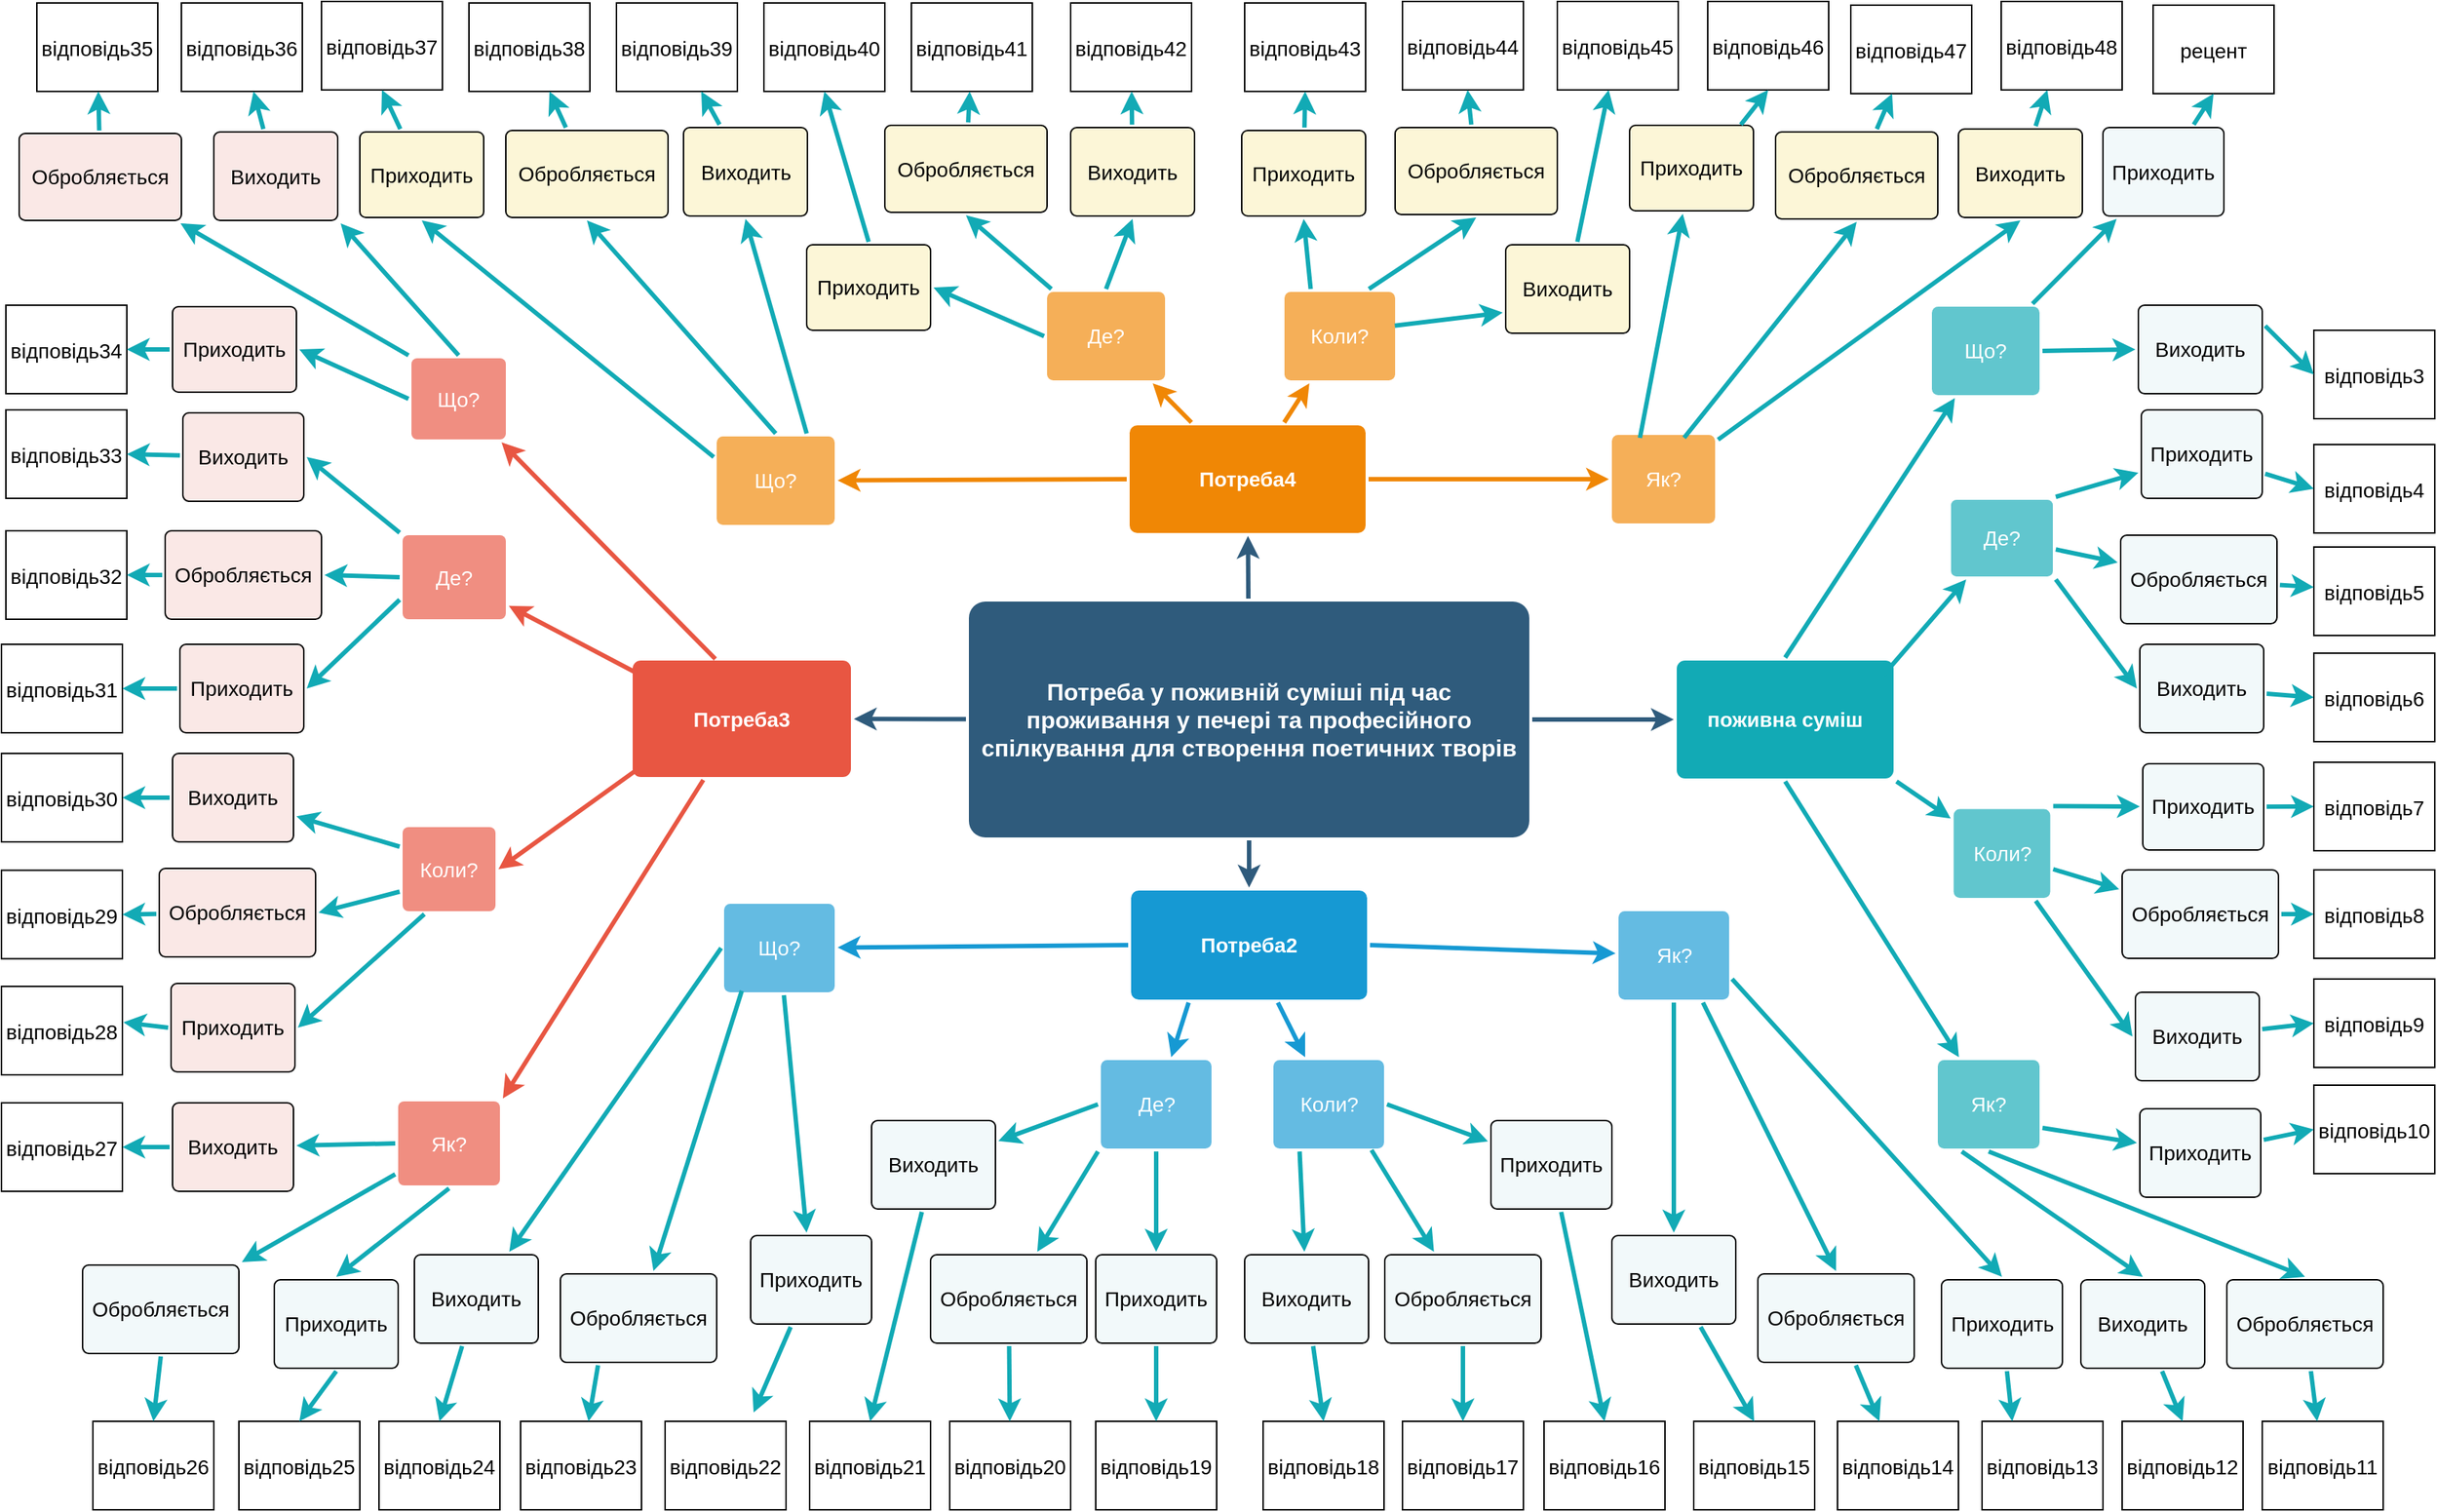 <mxfile version="20.2.7" type="github"><diagram id="6a731a19-8d31-9384-78a2-239565b7b9f0" name="Page-1"><mxGraphModel dx="2770" dy="1205" grid="1" gridSize="10" guides="1" tooltips="1" connect="1" arrows="1" fold="1" page="1" pageScale="1" pageWidth="1654" pageHeight="1169" background="none" math="0" shadow="0"><root><mxCell id="0"/><mxCell id="1" parent="0"/><mxCell id="1745" value="" style="edgeStyle=none;rounded=0;jumpStyle=none;html=1;shadow=0;labelBackgroundColor=none;startArrow=none;startFill=0;endArrow=classic;endFill=1;jettySize=auto;orthogonalLoop=1;strokeColor=#2F5B7C;strokeWidth=3;fontFamily=Helvetica;fontSize=16;fontColor=#23445D;spacing=5;" parent="1" source="1749" target="1764" edge="1"><mxGeometry relative="1" as="geometry"/></mxCell><mxCell id="1746" value="" style="edgeStyle=none;rounded=0;jumpStyle=none;html=1;shadow=0;labelBackgroundColor=none;startArrow=none;startFill=0;endArrow=classic;endFill=1;jettySize=auto;orthogonalLoop=1;strokeColor=#2F5B7C;strokeWidth=3;fontFamily=Helvetica;fontSize=16;fontColor=#23445D;spacing=5;" parent="1" source="1749" target="1771" edge="1"><mxGeometry relative="1" as="geometry"/></mxCell><mxCell id="1747" value="" style="edgeStyle=none;rounded=0;jumpStyle=none;html=1;shadow=0;labelBackgroundColor=none;startArrow=none;startFill=0;endArrow=classic;endFill=1;jettySize=auto;orthogonalLoop=1;strokeColor=#2F5B7C;strokeWidth=3;fontFamily=Helvetica;fontSize=16;fontColor=#23445D;spacing=5;" parent="1" source="1749" target="1760" edge="1"><mxGeometry relative="1" as="geometry"/></mxCell><mxCell id="1748" value="" style="edgeStyle=none;rounded=0;jumpStyle=none;html=1;shadow=0;labelBackgroundColor=none;startArrow=none;startFill=0;endArrow=classic;endFill=1;jettySize=auto;orthogonalLoop=1;strokeColor=#2F5B7C;strokeWidth=3;fontFamily=Helvetica;fontSize=16;fontColor=#23445D;spacing=5;" parent="1" source="1749" target="1753" edge="1"><mxGeometry relative="1" as="geometry"/></mxCell><mxCell id="1749" value="Потреба у поживній суміші під час проживання у печері та професійного спілкування для створення поетичних творів" style="rounded=1;whiteSpace=wrap;html=1;shadow=0;labelBackgroundColor=none;strokeColor=none;strokeWidth=3;fillColor=#2F5B7C;fontFamily=Helvetica;fontSize=16;fontColor=#FFFFFF;align=center;fontStyle=1;spacing=5;arcSize=7;perimeterSpacing=2;" parent="1" vertex="1"><mxGeometry x="660" y="480" width="380" height="160" as="geometry"/></mxCell><mxCell id="1753" value="Потреба3" style="rounded=1;whiteSpace=wrap;html=1;shadow=0;labelBackgroundColor=none;strokeColor=none;strokeWidth=3;fillColor=#e85642;fontFamily=Helvetica;fontSize=14;fontColor=#FFFFFF;align=center;spacing=5;fontStyle=1;arcSize=7;perimeterSpacing=2;" parent="1" vertex="1"><mxGeometry x="432" y="520" width="148" height="79" as="geometry"/></mxCell><mxCell id="1760" value="Потреба2" style="rounded=1;whiteSpace=wrap;html=1;shadow=0;labelBackgroundColor=none;strokeColor=none;strokeWidth=3;fillColor=#1699d3;fontFamily=Helvetica;fontSize=14;fontColor=#FFFFFF;align=center;spacing=5;fontStyle=1;arcSize=7;perimeterSpacing=2;" parent="1" vertex="1"><mxGeometry x="770" y="676" width="160" height="74" as="geometry"/></mxCell><mxCell id="1764" value="Потреба4" style="rounded=1;whiteSpace=wrap;html=1;shadow=0;labelBackgroundColor=none;strokeColor=none;strokeWidth=3;fillColor=#F08705;fontFamily=Helvetica;fontSize=14;fontColor=#FFFFFF;align=center;spacing=5;fontStyle=1;arcSize=7;perimeterSpacing=2;" parent="1" vertex="1"><mxGeometry x="769" y="360.5" width="160" height="73" as="geometry"/></mxCell><mxCell id="1771" value="поживна суміш" style="rounded=1;whiteSpace=wrap;html=1;shadow=0;labelBackgroundColor=none;strokeColor=none;strokeWidth=3;fillColor=#12aab5;fontFamily=Helvetica;fontSize=14;fontColor=#FFFFFF;align=center;spacing=5;fontStyle=1;arcSize=7;perimeterSpacing=2;" parent="1" vertex="1"><mxGeometry x="1140" y="520" width="147" height="80" as="geometry"/></mxCell><mxCell id="1772" value="Як?" style="rounded=1;whiteSpace=wrap;html=1;shadow=0;labelBackgroundColor=none;strokeColor=none;strokeWidth=3;fillColor=#61c6ce;fontFamily=Helvetica;fontSize=14;fontColor=#FFFFFF;align=center;spacing=5;fontStyle=0;arcSize=7;perimeterSpacing=2;" parent="1" vertex="1"><mxGeometry x="1317" y="791" width="69" height="60" as="geometry"/></mxCell><mxCell id="1773" value="" style="edgeStyle=none;rounded=1;jumpStyle=none;html=1;shadow=0;labelBackgroundColor=none;startArrow=none;startFill=0;jettySize=auto;orthogonalLoop=1;strokeColor=#12AAB5;strokeWidth=3;fontFamily=Helvetica;fontSize=14;fontColor=#FFFFFF;spacing=5;fontStyle=1;fillColor=#b0e3e6;exitX=0.5;exitY=1;exitDx=0;exitDy=0;" parent="1" source="1771" target="1772" edge="1"><mxGeometry relative="1" as="geometry"><mxPoint x="1289" y="635" as="targetPoint"/></mxGeometry></mxCell><mxCell id="1774" value="Коли?" style="rounded=1;whiteSpace=wrap;html=1;shadow=0;labelBackgroundColor=none;strokeColor=none;strokeWidth=3;fillColor=#61c6ce;fontFamily=Helvetica;fontSize=14;fontColor=#FFFFFF;align=center;spacing=5;fontStyle=0;arcSize=7;perimeterSpacing=2;direction=south;" parent="1" vertex="1"><mxGeometry x="1327.75" y="620.75" width="65.5" height="60.25" as="geometry"/></mxCell><mxCell id="1775" value="" style="edgeStyle=none;rounded=1;jumpStyle=none;html=1;shadow=0;labelBackgroundColor=none;startArrow=none;startFill=0;jettySize=auto;orthogonalLoop=1;strokeColor=#12AAB5;strokeWidth=3;fontFamily=Helvetica;fontSize=14;fontColor=#FFFFFF;spacing=5;fontStyle=1;fillColor=#b0e3e6;exitX=1;exitY=1;exitDx=0;exitDy=0;" parent="1" source="1771" target="1774" edge="1"><mxGeometry relative="1" as="geometry"/></mxCell><mxCell id="1776" value="Де?" style="rounded=1;whiteSpace=wrap;html=1;shadow=0;labelBackgroundColor=none;strokeColor=none;strokeWidth=3;fillColor=#61c6ce;fontFamily=Helvetica;fontSize=14;fontColor=#FFFFFF;align=center;spacing=5;fontStyle=0;arcSize=7;perimeterSpacing=2;" parent="1" vertex="1"><mxGeometry x="1326" y="411" width="69" height="52" as="geometry"/></mxCell><mxCell id="1777" value="" style="edgeStyle=none;rounded=1;jumpStyle=none;html=1;shadow=0;labelBackgroundColor=none;startArrow=none;startFill=0;jettySize=auto;orthogonalLoop=1;strokeColor=#12AAB5;strokeWidth=3;fontFamily=Helvetica;fontSize=14;fontColor=#FFFFFF;spacing=5;fontStyle=1;fillColor=#b0e3e6;" parent="1" target="1776" edge="1"><mxGeometry relative="1" as="geometry"><mxPoint x="1280" y="530" as="sourcePoint"/></mxGeometry></mxCell><mxCell id="1778" value="Що?" style="rounded=1;whiteSpace=wrap;html=1;shadow=0;labelBackgroundColor=none;strokeColor=none;strokeWidth=3;fillColor=#61c6ce;fontFamily=Helvetica;fontSize=14;fontColor=#FFFFFF;align=center;spacing=5;fontStyle=0;arcSize=7;perimeterSpacing=2;" parent="1" vertex="1"><mxGeometry x="1313" y="280" width="73" height="60" as="geometry"/></mxCell><mxCell id="1779" value="" style="edgeStyle=none;rounded=1;jumpStyle=none;html=1;shadow=0;labelBackgroundColor=none;startArrow=none;startFill=0;jettySize=auto;orthogonalLoop=1;strokeColor=#12AAB5;strokeWidth=3;fontFamily=Helvetica;fontSize=14;fontColor=#FFFFFF;spacing=5;fontStyle=1;fillColor=#b0e3e6;exitX=0.5;exitY=0;exitDx=0;exitDy=0;" parent="1" source="1771" target="1778" edge="1"><mxGeometry relative="1" as="geometry"><mxPoint x="1223" y="507" as="sourcePoint"/></mxGeometry></mxCell><mxCell id="KxXHiPZeeXsI9hDlDG1h-1779" value="Приходить" style="rounded=1;whiteSpace=wrap;html=1;shadow=0;fillColor=#f2f9fa;fontFamily=Helvetica;fontSize=14;fontColor=#000000;align=center;spacing=5;fontStyle=0;arcSize=7;perimeterSpacing=2;" parent="1" vertex="1"><mxGeometry x="1429" y="158.5" width="82" height="60" as="geometry"/></mxCell><mxCell id="KxXHiPZeeXsI9hDlDG1h-1781" value="Виходить" style="rounded=1;whiteSpace=wrap;html=1;shadow=0;fillColor=#f2f9fa;fontFamily=Helvetica;fontSize=14;fontColor=#000000;align=center;spacing=5;fontStyle=0;arcSize=7;perimeterSpacing=2;" parent="1" vertex="1"><mxGeometry x="1453" y="279" width="84" height="60" as="geometry"/></mxCell><mxCell id="KxXHiPZeeXsI9hDlDG1h-1789" value="" style="edgeStyle=none;rounded=1;jumpStyle=none;html=1;shadow=0;labelBackgroundColor=none;startArrow=none;startFill=0;jettySize=auto;orthogonalLoop=1;strokeColor=#12AAB5;strokeWidth=3;fontFamily=Helvetica;fontSize=14;fontColor=#FFFFFF;spacing=5;fontStyle=1;fillColor=#b0e3e6;" parent="1" source="1778" target="KxXHiPZeeXsI9hDlDG1h-1779" edge="1"><mxGeometry relative="1" as="geometry"><mxPoint x="1475" y="310" as="sourcePoint"/><mxPoint x="1523" y="240.0" as="targetPoint"/></mxGeometry></mxCell><mxCell id="KxXHiPZeeXsI9hDlDG1h-1791" value="" style="edgeStyle=none;rounded=1;jumpStyle=none;html=1;shadow=0;labelBackgroundColor=none;startArrow=none;startFill=0;jettySize=auto;orthogonalLoop=1;strokeColor=#12AAB5;strokeWidth=3;fontFamily=Helvetica;fontSize=14;fontColor=#FFFFFF;spacing=5;fontStyle=1;fillColor=#b0e3e6;exitX=1;exitY=0.5;exitDx=0;exitDy=0;entryX=0;entryY=0.5;entryDx=0;entryDy=0;" parent="1" source="1778" target="KxXHiPZeeXsI9hDlDG1h-1781" edge="1"><mxGeometry relative="1" as="geometry"><mxPoint x="1159" y="386" as="sourcePoint"/><mxPoint x="1262" y="400.123" as="targetPoint"/></mxGeometry></mxCell><mxCell id="KxXHiPZeeXsI9hDlDG1h-1823" value="Коли?" style="rounded=1;whiteSpace=wrap;html=1;shadow=0;labelBackgroundColor=none;strokeColor=none;strokeWidth=3;fillColor=#f5af58;fontFamily=Helvetica;fontSize=14;fontColor=#FFFFFF;align=center;spacing=5;arcSize=7;perimeterSpacing=2;" parent="1" vertex="1"><mxGeometry x="874" y="270" width="75" height="60" as="geometry"/></mxCell><mxCell id="KxXHiPZeeXsI9hDlDG1h-1824" value="" style="edgeStyle=none;rounded=0;jumpStyle=none;html=1;shadow=0;labelBackgroundColor=none;startArrow=none;startFill=0;endArrow=classic;endFill=1;jettySize=auto;orthogonalLoop=1;strokeColor=#F08705;strokeWidth=3;fontFamily=Helvetica;fontSize=14;fontColor=#FFFFFF;spacing=5;" parent="1" source="1764" target="KxXHiPZeeXsI9hDlDG1h-1823" edge="1"><mxGeometry relative="1" as="geometry"><mxPoint x="878" y="376" as="sourcePoint"/></mxGeometry></mxCell><mxCell id="KxXHiPZeeXsI9hDlDG1h-1825" value="Де?" style="rounded=1;whiteSpace=wrap;html=1;shadow=0;labelBackgroundColor=none;strokeColor=none;strokeWidth=3;fillColor=#f5af58;fontFamily=Helvetica;fontSize=14;fontColor=#FFFFFF;align=center;spacing=5;arcSize=7;perimeterSpacing=2;" parent="1" vertex="1"><mxGeometry x="713" y="270" width="80" height="60" as="geometry"/></mxCell><mxCell id="KxXHiPZeeXsI9hDlDG1h-1826" value="" style="edgeStyle=none;rounded=0;jumpStyle=none;html=1;shadow=0;labelBackgroundColor=none;startArrow=none;startFill=0;endArrow=classic;endFill=1;jettySize=auto;orthogonalLoop=1;strokeColor=#F08705;strokeWidth=3;fontFamily=Helvetica;fontSize=14;fontColor=#FFFFFF;spacing=5;" parent="1" source="1764" target="KxXHiPZeeXsI9hDlDG1h-1825" edge="1"><mxGeometry relative="1" as="geometry"><mxPoint x="827.603" y="378.5" as="sourcePoint"/></mxGeometry></mxCell><mxCell id="KxXHiPZeeXsI9hDlDG1h-1827" value="Що?" style="rounded=1;whiteSpace=wrap;html=1;shadow=0;labelBackgroundColor=none;strokeColor=none;strokeWidth=3;fillColor=#f5af58;fontFamily=Helvetica;fontSize=14;fontColor=#FFFFFF;align=center;spacing=5;arcSize=7;perimeterSpacing=2;" parent="1" vertex="1"><mxGeometry x="489" y="368" width="80" height="60" as="geometry"/></mxCell><mxCell id="KxXHiPZeeXsI9hDlDG1h-1828" value="" style="edgeStyle=none;rounded=0;jumpStyle=none;html=1;shadow=0;labelBackgroundColor=none;startArrow=none;startFill=0;endArrow=classic;endFill=1;jettySize=auto;orthogonalLoop=1;strokeColor=#F08705;strokeWidth=3;fontFamily=Helvetica;fontSize=14;fontColor=#FFFFFF;spacing=5;exitX=0;exitY=0.5;exitDx=0;exitDy=0;" parent="1" source="1764" target="KxXHiPZeeXsI9hDlDG1h-1827" edge="1"><mxGeometry relative="1" as="geometry"><mxPoint x="779" y="413" as="sourcePoint"/></mxGeometry></mxCell><mxCell id="KxXHiPZeeXsI9hDlDG1h-1829" value="Як?" style="rounded=1;whiteSpace=wrap;html=1;shadow=0;labelBackgroundColor=none;strokeColor=none;strokeWidth=3;fillColor=#f5af58;fontFamily=Helvetica;fontSize=14;fontColor=#FFFFFF;align=center;spacing=5;arcSize=7;perimeterSpacing=2;" parent="1" vertex="1"><mxGeometry x="1096" y="367" width="70" height="60" as="geometry"/></mxCell><mxCell id="KxXHiPZeeXsI9hDlDG1h-1830" value="" style="edgeStyle=none;rounded=0;jumpStyle=none;html=1;shadow=0;labelBackgroundColor=none;startArrow=none;startFill=0;endArrow=classic;endFill=1;jettySize=auto;orthogonalLoop=1;strokeColor=#F08705;strokeWidth=3;fontFamily=Helvetica;fontSize=14;fontColor=#FFFFFF;spacing=5;entryX=0;entryY=0.5;entryDx=0;entryDy=0;exitX=1;exitY=0.5;exitDx=0;exitDy=0;" parent="1" source="1764" target="KxXHiPZeeXsI9hDlDG1h-1829" edge="1"><mxGeometry relative="1" as="geometry"><mxPoint x="905" y="436" as="sourcePoint"/><mxPoint x="959.302" y="368" as="targetPoint"/></mxGeometry></mxCell><mxCell id="KxXHiPZeeXsI9hDlDG1h-1831" value="" style="edgeStyle=none;rounded=0;jumpStyle=none;html=1;shadow=0;labelBackgroundColor=none;startArrow=none;startFill=0;endArrow=classic;endFill=1;jettySize=auto;orthogonalLoop=1;strokeColor=#1699D3;strokeWidth=3;fontFamily=Helvetica;fontSize=14;fontColor=#FFFFFF;spacing=5;exitX=0;exitY=0.5;exitDx=0;exitDy=0;" parent="1" source="1760" target="KxXHiPZeeXsI9hDlDG1h-1832" edge="1"><mxGeometry relative="1" as="geometry"><mxPoint x="812.5" y="668" as="sourcePoint"/></mxGeometry></mxCell><mxCell id="KxXHiPZeeXsI9hDlDG1h-1832" value="Що?" style="rounded=1;whiteSpace=wrap;html=1;shadow=0;labelBackgroundColor=none;strokeColor=none;strokeWidth=3;fillColor=#64bbe2;fontFamily=Helvetica;fontSize=14;fontColor=#FFFFFF;align=center;spacing=5;arcSize=7;perimeterSpacing=2;" parent="1" vertex="1"><mxGeometry x="494" y="685" width="75" height="60" as="geometry"/></mxCell><mxCell id="KxXHiPZeeXsI9hDlDG1h-1833" value="" style="edgeStyle=none;rounded=0;jumpStyle=none;html=1;shadow=0;labelBackgroundColor=none;startArrow=none;startFill=0;endArrow=classic;endFill=1;jettySize=auto;orthogonalLoop=1;strokeColor=#1699D3;strokeWidth=3;fontFamily=Helvetica;fontSize=14;fontColor=#FFFFFF;spacing=5;exitX=0.25;exitY=1;exitDx=0;exitDy=0;" parent="1" source="1760" target="KxXHiPZeeXsI9hDlDG1h-1834" edge="1"><mxGeometry relative="1" as="geometry"><mxPoint x="837.499" y="742.016" as="sourcePoint"/></mxGeometry></mxCell><mxCell id="KxXHiPZeeXsI9hDlDG1h-1834" value="Де?" style="rounded=1;whiteSpace=wrap;html=1;shadow=0;labelBackgroundColor=none;strokeColor=none;strokeWidth=3;fillColor=#64bbe2;fontFamily=Helvetica;fontSize=14;fontColor=#FFFFFF;align=center;spacing=5;arcSize=7;perimeterSpacing=2;" parent="1" vertex="1"><mxGeometry x="749.5" y="791" width="75" height="60" as="geometry"/></mxCell><mxCell id="KxXHiPZeeXsI9hDlDG1h-1835" value="" style="edgeStyle=none;rounded=0;jumpStyle=none;html=1;shadow=0;labelBackgroundColor=none;startArrow=none;startFill=0;endArrow=classic;endFill=1;jettySize=auto;orthogonalLoop=1;strokeColor=#1699D3;strokeWidth=3;fontFamily=Helvetica;fontSize=14;fontColor=#FFFFFF;spacing=5;" parent="1" source="1760" target="KxXHiPZeeXsI9hDlDG1h-1836" edge="1"><mxGeometry relative="1" as="geometry"><mxPoint x="875.761" y="744" as="sourcePoint"/></mxGeometry></mxCell><mxCell id="KxXHiPZeeXsI9hDlDG1h-1836" value="Коли?" style="rounded=1;whiteSpace=wrap;html=1;shadow=0;labelBackgroundColor=none;strokeColor=none;strokeWidth=3;fillColor=#64bbe2;fontFamily=Helvetica;fontSize=14;fontColor=#FFFFFF;align=center;spacing=5;arcSize=7;perimeterSpacing=2;" parent="1" vertex="1"><mxGeometry x="866.5" y="791" width="75" height="60" as="geometry"/></mxCell><mxCell id="KxXHiPZeeXsI9hDlDG1h-1837" value="" style="edgeStyle=none;rounded=0;jumpStyle=none;html=1;shadow=0;labelBackgroundColor=none;startArrow=none;startFill=0;endArrow=classic;endFill=1;jettySize=auto;orthogonalLoop=1;strokeColor=#1699D3;strokeWidth=3;fontFamily=Helvetica;fontSize=14;fontColor=#FFFFFF;spacing=5;exitX=1;exitY=0.5;exitDx=0;exitDy=0;" parent="1" source="1760" target="KxXHiPZeeXsI9hDlDG1h-1838" edge="1"><mxGeometry relative="1" as="geometry"><mxPoint x="912.75" y="712" as="sourcePoint"/></mxGeometry></mxCell><mxCell id="KxXHiPZeeXsI9hDlDG1h-1838" value="Як?" style="rounded=1;whiteSpace=wrap;html=1;shadow=0;labelBackgroundColor=none;strokeColor=none;strokeWidth=3;fillColor=#64bbe2;fontFamily=Helvetica;fontSize=14;fontColor=#FFFFFF;align=center;spacing=5;arcSize=7;perimeterSpacing=2;" parent="1" vertex="1"><mxGeometry x="1100.5" y="690" width="75" height="60" as="geometry"/></mxCell><mxCell id="KxXHiPZeeXsI9hDlDG1h-1841" value="" style="edgeStyle=none;rounded=1;jumpStyle=none;html=1;shadow=0;labelBackgroundColor=none;startArrow=none;startFill=0;jettySize=auto;orthogonalLoop=1;strokeColor=#E85642;strokeWidth=3;fontFamily=Helvetica;fontSize=14;fontColor=#FFFFFF;spacing=5;fontStyle=1;fillColor=#b0e3e6;exitX=0.382;exitY=0.011;exitDx=0;exitDy=0;exitPerimeter=0;" parent="1" source="1753" target="KxXHiPZeeXsI9hDlDG1h-1842" edge="1"><mxGeometry relative="1" as="geometry"><mxPoint x="319.359" y="523.5" as="sourcePoint"/></mxGeometry></mxCell><mxCell id="KxXHiPZeeXsI9hDlDG1h-1842" value="Що?" style="rounded=1;whiteSpace=wrap;html=1;shadow=0;labelBackgroundColor=none;strokeColor=none;strokeWidth=3;fillColor=#f08e81;fontFamily=Helvetica;fontSize=14;fontColor=#FFFFFF;align=center;spacing=5;fontStyle=0;arcSize=7;perimeterSpacing=2;" parent="1" vertex="1"><mxGeometry x="282" y="315" width="64" height="55" as="geometry"/></mxCell><mxCell id="KxXHiPZeeXsI9hDlDG1h-1843" value="" style="edgeStyle=none;rounded=1;jumpStyle=none;html=1;shadow=0;labelBackgroundColor=none;startArrow=none;startFill=0;jettySize=auto;orthogonalLoop=1;strokeColor=#E85642;strokeWidth=3;fontFamily=Helvetica;fontSize=14;fontColor=#FFFFFF;spacing=5;fontStyle=1;fillColor=#b0e3e6;exitX=0.03;exitY=0.125;exitDx=0;exitDy=0;exitPerimeter=0;" parent="1" source="1753" target="KxXHiPZeeXsI9hDlDG1h-1844" edge="1"><mxGeometry relative="1" as="geometry"><mxPoint x="396.958" y="623.008" as="sourcePoint"/></mxGeometry></mxCell><mxCell id="KxXHiPZeeXsI9hDlDG1h-1844" value="Де?" style="rounded=1;whiteSpace=wrap;html=1;shadow=0;labelBackgroundColor=none;strokeColor=none;strokeWidth=3;fillColor=#f08e81;fontFamily=Helvetica;fontSize=14;fontColor=#FFFFFF;align=center;spacing=5;fontStyle=0;arcSize=7;perimeterSpacing=2;" parent="1" vertex="1"><mxGeometry x="276" y="435" width="70" height="57" as="geometry"/></mxCell><mxCell id="KxXHiPZeeXsI9hDlDG1h-1845" value="" style="edgeStyle=none;rounded=1;jumpStyle=none;html=1;shadow=0;labelBackgroundColor=none;startArrow=none;startFill=0;jettySize=auto;orthogonalLoop=1;strokeColor=#E85642;strokeWidth=3;fontFamily=Helvetica;fontSize=14;fontColor=#FFFFFF;spacing=5;fontStyle=1;fillColor=#b0e3e6;entryX=1;entryY=0.5;entryDx=0;entryDy=0;exitX=0.04;exitY=0.906;exitDx=0;exitDy=0;exitPerimeter=0;" parent="1" source="1753" target="KxXHiPZeeXsI9hDlDG1h-1846" edge="1"><mxGeometry relative="1" as="geometry"><mxPoint x="430.958" y="741.008" as="sourcePoint"/></mxGeometry></mxCell><mxCell id="KxXHiPZeeXsI9hDlDG1h-1846" value="Коли?" style="rounded=1;whiteSpace=wrap;html=1;shadow=0;labelBackgroundColor=none;strokeColor=none;strokeWidth=3;fillColor=#f08e81;fontFamily=Helvetica;fontSize=14;fontColor=#FFFFFF;align=center;spacing=5;fontStyle=0;arcSize=7;perimeterSpacing=2;" parent="1" vertex="1"><mxGeometry x="276" y="633" width="63" height="57" as="geometry"/></mxCell><mxCell id="KxXHiPZeeXsI9hDlDG1h-1847" value="" style="edgeStyle=none;rounded=1;jumpStyle=none;html=1;shadow=0;labelBackgroundColor=none;startArrow=none;startFill=0;jettySize=auto;orthogonalLoop=1;strokeColor=#E85642;strokeWidth=3;fontFamily=Helvetica;fontSize=14;fontColor=#FFFFFF;spacing=5;fontStyle=1;fillColor=#b0e3e6;entryX=1;entryY=0;entryDx=0;entryDy=0;" parent="1" source="1753" target="KxXHiPZeeXsI9hDlDG1h-1848" edge="1"><mxGeometry relative="1" as="geometry"><mxPoint x="472.958" y="757.008" as="sourcePoint"/></mxGeometry></mxCell><mxCell id="KxXHiPZeeXsI9hDlDG1h-1848" value="Як?" style="rounded=1;whiteSpace=wrap;html=1;shadow=0;labelBackgroundColor=none;strokeColor=none;strokeWidth=3;fillColor=#f08e81;fontFamily=Helvetica;fontSize=14;fontColor=#FFFFFF;align=center;spacing=5;fontStyle=0;arcSize=7;perimeterSpacing=2;" parent="1" vertex="1"><mxGeometry x="273" y="819" width="69" height="57" as="geometry"/></mxCell><mxCell id="KxXHiPZeeXsI9hDlDG1h-1849" value="рецент" style="fontFamily=Helvetica;fontSize=14;" parent="1" vertex="1"><mxGeometry x="1463" y="75.5" width="82" height="60" as="geometry"/></mxCell><mxCell id="KxXHiPZeeXsI9hDlDG1h-1850" value="" style="edgeStyle=none;rounded=1;jumpStyle=none;html=1;shadow=0;labelBackgroundColor=none;startArrow=none;startFill=0;jettySize=auto;orthogonalLoop=1;strokeColor=#12AAB5;strokeWidth=3;fontFamily=Helvetica;fontSize=14;fontColor=#FFFFFF;spacing=5;fontStyle=1;fillColor=#b0e3e6;entryX=0.5;entryY=1;entryDx=0;entryDy=0;" parent="1" source="KxXHiPZeeXsI9hDlDG1h-1779" target="KxXHiPZeeXsI9hDlDG1h-1849" edge="1"><mxGeometry relative="1" as="geometry"><mxPoint x="1680.5" y="289" as="sourcePoint"/><mxPoint x="1672" y="237" as="targetPoint"/></mxGeometry></mxCell><mxCell id="KxXHiPZeeXsI9hDlDG1h-1852" value="відповідь3" style="fontFamily=Helvetica;fontSize=14;" parent="1" vertex="1"><mxGeometry x="1572" y="296" width="82" height="60" as="geometry"/></mxCell><mxCell id="KxXHiPZeeXsI9hDlDG1h-1853" value="" style="edgeStyle=none;rounded=1;jumpStyle=none;html=1;shadow=0;labelBackgroundColor=none;startArrow=none;startFill=0;jettySize=auto;orthogonalLoop=1;strokeColor=#12AAB5;strokeWidth=3;fontFamily=Helvetica;fontSize=14;fontColor=#FFFFFF;spacing=5;fontStyle=1;fillColor=#b0e3e6;entryX=0;entryY=0.5;entryDx=0;entryDy=0;exitX=1;exitY=0.25;exitDx=0;exitDy=0;" parent="1" source="KxXHiPZeeXsI9hDlDG1h-1781" target="KxXHiPZeeXsI9hDlDG1h-1852" edge="1"><mxGeometry relative="1" as="geometry"><mxPoint x="1201.25" y="405" as="sourcePoint"/><mxPoint x="1124.25" y="429.123" as="targetPoint"/></mxGeometry></mxCell><mxCell id="KxXHiPZeeXsI9hDlDG1h-1856" value="Приходить" style="rounded=1;whiteSpace=wrap;html=1;shadow=0;fillColor=#f2f9fa;fontFamily=Helvetica;fontSize=14;fontColor=#000000;align=center;spacing=5;fontStyle=0;arcSize=7;perimeterSpacing=2;" parent="1" vertex="1"><mxGeometry x="1455" y="350" width="82" height="60" as="geometry"/></mxCell><mxCell id="KxXHiPZeeXsI9hDlDG1h-1857" value="Обробляється" style="rounded=1;whiteSpace=wrap;html=1;shadow=0;fillColor=#f2f9fa;fontFamily=Helvetica;fontSize=14;fontColor=#000000;align=center;spacing=5;fontStyle=0;arcSize=7;perimeterSpacing=2;" parent="1" vertex="1"><mxGeometry x="1441" y="435" width="106" height="60" as="geometry"/></mxCell><mxCell id="KxXHiPZeeXsI9hDlDG1h-1858" value="Виходить" style="rounded=1;whiteSpace=wrap;html=1;shadow=0;fillColor=#f2f9fa;fontFamily=Helvetica;fontSize=14;fontColor=#000000;align=center;spacing=5;fontStyle=0;arcSize=7;perimeterSpacing=2;" parent="1" vertex="1"><mxGeometry x="1454" y="509" width="84" height="60" as="geometry"/></mxCell><mxCell id="KxXHiPZeeXsI9hDlDG1h-1859" value="" style="edgeStyle=none;rounded=1;jumpStyle=none;html=1;shadow=0;labelBackgroundColor=none;startArrow=none;startFill=0;jettySize=auto;orthogonalLoop=1;strokeColor=#12AAB5;strokeWidth=3;fontFamily=Helvetica;fontSize=14;fontColor=#FFFFFF;spacing=5;fontStyle=1;fillColor=#b0e3e6;exitX=1;exitY=0;exitDx=0;exitDy=0;" parent="1" source="1776" target="KxXHiPZeeXsI9hDlDG1h-1856" edge="1"><mxGeometry relative="1" as="geometry"><mxPoint x="1669.25" y="363.5" as="sourcePoint"/><mxPoint x="1660.75" y="311.5" as="targetPoint"/></mxGeometry></mxCell><mxCell id="KxXHiPZeeXsI9hDlDG1h-1860" value="" style="edgeStyle=none;rounded=1;jumpStyle=none;html=1;shadow=0;labelBackgroundColor=none;startArrow=none;startFill=0;jettySize=auto;orthogonalLoop=1;strokeColor=#12AAB5;strokeWidth=3;fontFamily=Helvetica;fontSize=14;fontColor=#FFFFFF;spacing=5;fontStyle=1;fillColor=#b0e3e6;" parent="1" source="1776" target="KxXHiPZeeXsI9hDlDG1h-1857" edge="1"><mxGeometry relative="1" as="geometry"><mxPoint x="1538.704" y="620.476" as="sourcePoint"/><mxPoint x="1573.443" y="580.5" as="targetPoint"/></mxGeometry></mxCell><mxCell id="KxXHiPZeeXsI9hDlDG1h-1861" value="" style="edgeStyle=none;rounded=1;jumpStyle=none;html=1;shadow=0;labelBackgroundColor=none;startArrow=none;startFill=0;jettySize=auto;orthogonalLoop=1;strokeColor=#12AAB5;strokeWidth=3;fontFamily=Helvetica;fontSize=14;fontColor=#FFFFFF;spacing=5;fontStyle=1;fillColor=#b0e3e6;exitX=1;exitY=1;exitDx=0;exitDy=0;entryX=0;entryY=0.5;entryDx=0;entryDy=0;" parent="1" source="1776" target="KxXHiPZeeXsI9hDlDG1h-1858" edge="1"><mxGeometry relative="1" as="geometry"><mxPoint x="1543.75" y="653.5" as="sourcePoint"/><mxPoint x="1580.75" y="641.623" as="targetPoint"/></mxGeometry></mxCell><mxCell id="KxXHiPZeeXsI9hDlDG1h-1862" value="відповідь4" style="fontFamily=Helvetica;fontSize=14;" parent="1" vertex="1"><mxGeometry x="1572" y="373.5" width="82" height="60" as="geometry"/></mxCell><mxCell id="KxXHiPZeeXsI9hDlDG1h-1863" value="" style="edgeStyle=none;rounded=1;jumpStyle=none;html=1;shadow=0;labelBackgroundColor=none;startArrow=none;startFill=0;jettySize=auto;orthogonalLoop=1;strokeColor=#12AAB5;strokeWidth=3;fontFamily=Helvetica;fontSize=14;fontColor=#FFFFFF;spacing=5;fontStyle=1;fillColor=#b0e3e6;entryX=0;entryY=0.5;entryDx=0;entryDy=0;" parent="1" source="KxXHiPZeeXsI9hDlDG1h-1856" target="KxXHiPZeeXsI9hDlDG1h-1862" edge="1"><mxGeometry relative="1" as="geometry"><mxPoint x="1674.5" y="422.5" as="sourcePoint"/><mxPoint x="1666" y="370.5" as="targetPoint"/></mxGeometry></mxCell><mxCell id="KxXHiPZeeXsI9hDlDG1h-1864" value="відповідь5" style="fontFamily=Helvetica;fontSize=14;" parent="1" vertex="1"><mxGeometry x="1572" y="443" width="82" height="60" as="geometry"/></mxCell><mxCell id="KxXHiPZeeXsI9hDlDG1h-1865" value="відповідь6" style="fontFamily=Helvetica;fontSize=14;" parent="1" vertex="1"><mxGeometry x="1572" y="515" width="82" height="60" as="geometry"/></mxCell><mxCell id="KxXHiPZeeXsI9hDlDG1h-1866" value="" style="edgeStyle=none;rounded=1;jumpStyle=none;html=1;shadow=0;labelBackgroundColor=none;startArrow=none;startFill=0;jettySize=auto;orthogonalLoop=1;strokeColor=#12AAB5;strokeWidth=3;fontFamily=Helvetica;fontSize=14;fontColor=#FFFFFF;spacing=5;fontStyle=1;fillColor=#b0e3e6;entryX=0;entryY=0.5;entryDx=0;entryDy=0;" parent="1" source="KxXHiPZeeXsI9hDlDG1h-1858" target="KxXHiPZeeXsI9hDlDG1h-1865" edge="1"><mxGeometry relative="1" as="geometry"><mxPoint x="1667" y="651.5" as="sourcePoint"/><mxPoint x="1590" y="675.623" as="targetPoint"/></mxGeometry></mxCell><mxCell id="KxXHiPZeeXsI9hDlDG1h-1867" value="" style="edgeStyle=none;rounded=1;jumpStyle=none;html=1;shadow=0;labelBackgroundColor=none;startArrow=none;startFill=0;jettySize=auto;orthogonalLoop=1;strokeColor=#12AAB5;strokeWidth=3;fontFamily=Helvetica;fontSize=14;fontColor=#FFFFFF;spacing=5;fontStyle=1;fillColor=#b0e3e6;" parent="1" source="KxXHiPZeeXsI9hDlDG1h-1857" target="KxXHiPZeeXsI9hDlDG1h-1864" edge="1"><mxGeometry relative="1" as="geometry"><mxPoint x="1677" y="661.5" as="sourcePoint"/><mxPoint x="1702" y="661.5" as="targetPoint"/></mxGeometry></mxCell><mxCell id="KxXHiPZeeXsI9hDlDG1h-1869" value="Приходить" style="rounded=1;whiteSpace=wrap;html=1;shadow=0;fillColor=#f2f9fa;fontFamily=Helvetica;fontSize=14;fontColor=#000000;align=center;spacing=5;fontStyle=0;arcSize=7;perimeterSpacing=2;" parent="1" vertex="1"><mxGeometry x="1456" y="590" width="82" height="58.5" as="geometry"/></mxCell><mxCell id="KxXHiPZeeXsI9hDlDG1h-1870" value="Обробляється" style="rounded=1;whiteSpace=wrap;html=1;shadow=0;fillColor=#f2f9fa;fontFamily=Helvetica;fontSize=14;fontColor=#000000;align=center;spacing=5;fontStyle=0;arcSize=7;perimeterSpacing=2;" parent="1" vertex="1"><mxGeometry x="1442" y="662" width="106" height="60" as="geometry"/></mxCell><mxCell id="KxXHiPZeeXsI9hDlDG1h-1871" value="Виходить" style="rounded=1;whiteSpace=wrap;html=1;shadow=0;fillColor=#f2f9fa;fontFamily=Helvetica;fontSize=14;fontColor=#000000;align=center;spacing=5;fontStyle=0;arcSize=7;perimeterSpacing=2;" parent="1" vertex="1"><mxGeometry x="1451" y="745" width="84" height="60" as="geometry"/></mxCell><mxCell id="KxXHiPZeeXsI9hDlDG1h-1872" value="" style="edgeStyle=none;rounded=1;jumpStyle=none;html=1;shadow=0;labelBackgroundColor=none;startArrow=none;startFill=0;jettySize=auto;orthogonalLoop=1;strokeColor=#12AAB5;strokeWidth=3;fontFamily=Helvetica;fontSize=14;fontColor=#FFFFFF;spacing=5;fontStyle=1;fillColor=#b0e3e6;exitX=0;exitY=0;exitDx=0;exitDy=0;" parent="1" source="1774" target="KxXHiPZeeXsI9hDlDG1h-1869" edge="1"><mxGeometry relative="1" as="geometry"><mxPoint x="1402.75" y="648" as="sourcePoint"/><mxPoint x="1667.75" y="547.5" as="targetPoint"/></mxGeometry></mxCell><mxCell id="KxXHiPZeeXsI9hDlDG1h-1873" value="" style="edgeStyle=none;rounded=1;jumpStyle=none;html=1;shadow=0;labelBackgroundColor=none;startArrow=none;startFill=0;jettySize=auto;orthogonalLoop=1;strokeColor=#12AAB5;strokeWidth=3;fontFamily=Helvetica;fontSize=14;fontColor=#FFFFFF;spacing=5;fontStyle=1;fillColor=#b0e3e6;" parent="1" source="1774" target="KxXHiPZeeXsI9hDlDG1h-1870" edge="1"><mxGeometry relative="1" as="geometry"><mxPoint x="1418.75" y="689.515" as="sourcePoint"/><mxPoint x="1580.443" y="816.5" as="targetPoint"/></mxGeometry></mxCell><mxCell id="KxXHiPZeeXsI9hDlDG1h-1874" value="" style="edgeStyle=none;rounded=1;jumpStyle=none;html=1;shadow=0;labelBackgroundColor=none;startArrow=none;startFill=0;jettySize=auto;orthogonalLoop=1;strokeColor=#12AAB5;strokeWidth=3;fontFamily=Helvetica;fontSize=14;fontColor=#FFFFFF;spacing=5;fontStyle=1;fillColor=#b0e3e6;entryX=0;entryY=0.5;entryDx=0;entryDy=0;" parent="1" source="1774" target="KxXHiPZeeXsI9hDlDG1h-1871" edge="1"><mxGeometry relative="1" as="geometry"><mxPoint x="1418.75" y="724" as="sourcePoint"/><mxPoint x="1587.75" y="877.623" as="targetPoint"/></mxGeometry></mxCell><mxCell id="KxXHiPZeeXsI9hDlDG1h-1875" value="відповідь7" style="fontFamily=Helvetica;fontSize=14;" parent="1" vertex="1"><mxGeometry x="1572" y="589" width="82" height="60" as="geometry"/></mxCell><mxCell id="KxXHiPZeeXsI9hDlDG1h-1876" value="" style="edgeStyle=none;rounded=1;jumpStyle=none;html=1;shadow=0;labelBackgroundColor=none;startArrow=none;startFill=0;jettySize=auto;orthogonalLoop=1;strokeColor=#12AAB5;strokeWidth=3;fontFamily=Helvetica;fontSize=14;fontColor=#FFFFFF;spacing=5;fontStyle=1;fillColor=#b0e3e6;entryX=0;entryY=0.5;entryDx=0;entryDy=0;" parent="1" source="KxXHiPZeeXsI9hDlDG1h-1869" target="KxXHiPZeeXsI9hDlDG1h-1875" edge="1"><mxGeometry relative="1" as="geometry"><mxPoint x="1681.5" y="658.5" as="sourcePoint"/><mxPoint x="1673" y="606.5" as="targetPoint"/></mxGeometry></mxCell><mxCell id="KxXHiPZeeXsI9hDlDG1h-1877" value="відповідь8" style="fontFamily=Helvetica;fontSize=14;" parent="1" vertex="1"><mxGeometry x="1572" y="662" width="82" height="60" as="geometry"/></mxCell><mxCell id="KxXHiPZeeXsI9hDlDG1h-1878" value="відповідь9" style="fontFamily=Helvetica;fontSize=14;" parent="1" vertex="1"><mxGeometry x="1572" y="736" width="82" height="60" as="geometry"/></mxCell><mxCell id="KxXHiPZeeXsI9hDlDG1h-1879" value="" style="edgeStyle=none;rounded=1;jumpStyle=none;html=1;shadow=0;labelBackgroundColor=none;startArrow=none;startFill=0;jettySize=auto;orthogonalLoop=1;strokeColor=#12AAB5;strokeWidth=3;fontFamily=Helvetica;fontSize=14;fontColor=#FFFFFF;spacing=5;fontStyle=1;fillColor=#b0e3e6;entryX=0;entryY=0.5;entryDx=0;entryDy=0;" parent="1" source="KxXHiPZeeXsI9hDlDG1h-1871" target="KxXHiPZeeXsI9hDlDG1h-1878" edge="1"><mxGeometry relative="1" as="geometry"><mxPoint x="1674" y="887.5" as="sourcePoint"/><mxPoint x="1597" y="911.623" as="targetPoint"/></mxGeometry></mxCell><mxCell id="KxXHiPZeeXsI9hDlDG1h-1880" value="" style="edgeStyle=none;rounded=1;jumpStyle=none;html=1;shadow=0;labelBackgroundColor=none;startArrow=none;startFill=0;jettySize=auto;orthogonalLoop=1;strokeColor=#12AAB5;strokeWidth=3;fontFamily=Helvetica;fontSize=14;fontColor=#FFFFFF;spacing=5;fontStyle=1;fillColor=#b0e3e6;" parent="1" source="KxXHiPZeeXsI9hDlDG1h-1870" target="KxXHiPZeeXsI9hDlDG1h-1877" edge="1"><mxGeometry relative="1" as="geometry"><mxPoint x="1684" y="897.5" as="sourcePoint"/><mxPoint x="1709" y="897.5" as="targetPoint"/></mxGeometry></mxCell><mxCell id="KxXHiPZeeXsI9hDlDG1h-1881" value="Приходить" style="rounded=1;whiteSpace=wrap;html=1;shadow=0;fillColor=#f2f9fa;fontFamily=Helvetica;fontSize=14;fontColor=#000000;align=center;spacing=5;fontStyle=0;arcSize=7;perimeterSpacing=2;" parent="1" vertex="1"><mxGeometry x="1454" y="824" width="82" height="60" as="geometry"/></mxCell><mxCell id="KxXHiPZeeXsI9hDlDG1h-1882" value="Обробляється" style="rounded=1;whiteSpace=wrap;html=1;shadow=0;fillColor=#f2f9fa;fontFamily=Helvetica;fontSize=14;fontColor=#000000;align=center;spacing=5;fontStyle=0;arcSize=7;perimeterSpacing=2;" parent="1" vertex="1"><mxGeometry x="1513" y="940" width="106" height="60" as="geometry"/></mxCell><mxCell id="KxXHiPZeeXsI9hDlDG1h-1883" value="Виходить" style="rounded=1;whiteSpace=wrap;html=1;shadow=0;fillColor=#f2f9fa;fontFamily=Helvetica;fontSize=14;fontColor=#000000;align=center;spacing=5;fontStyle=0;arcSize=7;perimeterSpacing=2;" parent="1" vertex="1"><mxGeometry x="1414" y="940" width="84" height="60" as="geometry"/></mxCell><mxCell id="KxXHiPZeeXsI9hDlDG1h-1884" value="" style="edgeStyle=none;rounded=1;jumpStyle=none;html=1;shadow=0;labelBackgroundColor=none;startArrow=none;startFill=0;jettySize=auto;orthogonalLoop=1;strokeColor=#12AAB5;strokeWidth=3;fontFamily=Helvetica;fontSize=14;fontColor=#FFFFFF;spacing=5;fontStyle=1;fillColor=#b0e3e6;exitX=1;exitY=0.75;exitDx=0;exitDy=0;" parent="1" source="1772" target="KxXHiPZeeXsI9hDlDG1h-1881" edge="1"><mxGeometry relative="1" as="geometry"><mxPoint x="1385.89" y="1085.75" as="sourcePoint"/><mxPoint x="1640.89" y="997.5" as="targetPoint"/></mxGeometry></mxCell><mxCell id="KxXHiPZeeXsI9hDlDG1h-1885" value="" style="edgeStyle=none;rounded=1;jumpStyle=none;html=1;shadow=0;labelBackgroundColor=none;startArrow=none;startFill=0;jettySize=auto;orthogonalLoop=1;strokeColor=#12AAB5;strokeWidth=3;fontFamily=Helvetica;fontSize=14;fontColor=#FFFFFF;spacing=5;fontStyle=1;fillColor=#b0e3e6;exitX=0.5;exitY=1;exitDx=0;exitDy=0;entryX=0.5;entryY=0;entryDx=0;entryDy=0;" parent="1" source="1772" target="KxXHiPZeeXsI9hDlDG1h-1882" edge="1"><mxGeometry relative="1" as="geometry"><mxPoint x="1550.89" y="1139.477" as="sourcePoint"/><mxPoint x="1718.583" y="1283.5" as="targetPoint"/></mxGeometry></mxCell><mxCell id="KxXHiPZeeXsI9hDlDG1h-1886" value="" style="edgeStyle=none;rounded=1;jumpStyle=none;html=1;shadow=0;labelBackgroundColor=none;startArrow=none;startFill=0;jettySize=auto;orthogonalLoop=1;strokeColor=#12AAB5;strokeWidth=3;fontFamily=Helvetica;fontSize=14;fontColor=#FFFFFF;spacing=5;fontStyle=1;fillColor=#b0e3e6;exitX=0.25;exitY=1;exitDx=0;exitDy=0;entryX=0.5;entryY=0;entryDx=0;entryDy=0;" parent="1" source="1772" target="KxXHiPZeeXsI9hDlDG1h-1883" edge="1"><mxGeometry relative="1" as="geometry"><mxPoint x="1541.002" y="1167.0" as="sourcePoint"/><mxPoint x="1725.89" y="1344.623" as="targetPoint"/></mxGeometry></mxCell><mxCell id="KxXHiPZeeXsI9hDlDG1h-1887" value="відповідь10" style="fontFamily=Helvetica;fontSize=14;" parent="1" vertex="1"><mxGeometry x="1572" y="808" width="82" height="60" as="geometry"/></mxCell><mxCell id="KxXHiPZeeXsI9hDlDG1h-1888" value="" style="edgeStyle=none;rounded=1;jumpStyle=none;html=1;shadow=0;labelBackgroundColor=none;startArrow=none;startFill=0;jettySize=auto;orthogonalLoop=1;strokeColor=#12AAB5;strokeWidth=3;fontFamily=Helvetica;fontSize=14;fontColor=#FFFFFF;spacing=5;fontStyle=1;fillColor=#b0e3e6;entryX=0;entryY=0.5;entryDx=0;entryDy=0;" parent="1" source="KxXHiPZeeXsI9hDlDG1h-1881" target="KxXHiPZeeXsI9hDlDG1h-1887" edge="1"><mxGeometry relative="1" as="geometry"><mxPoint x="1492.64" y="1108.5" as="sourcePoint"/><mxPoint x="1575.75" y="978" as="targetPoint"/></mxGeometry></mxCell><mxCell id="KxXHiPZeeXsI9hDlDG1h-1889" value="відповідь11" style="fontFamily=Helvetica;fontSize=14;" parent="1" vertex="1"><mxGeometry x="1537" y="1036" width="82" height="60" as="geometry"/></mxCell><mxCell id="KxXHiPZeeXsI9hDlDG1h-1890" value="відповідь12" style="fontFamily=Helvetica;fontSize=14;" parent="1" vertex="1"><mxGeometry x="1442" y="1036" width="82" height="60" as="geometry"/></mxCell><mxCell id="KxXHiPZeeXsI9hDlDG1h-1891" value="" style="edgeStyle=none;rounded=1;jumpStyle=none;html=1;shadow=0;labelBackgroundColor=none;startArrow=none;startFill=0;jettySize=auto;orthogonalLoop=1;strokeColor=#12AAB5;strokeWidth=3;fontFamily=Helvetica;fontSize=14;fontColor=#FFFFFF;spacing=5;fontStyle=1;fillColor=#b0e3e6;entryX=0.5;entryY=0;entryDx=0;entryDy=0;" parent="1" source="KxXHiPZeeXsI9hDlDG1h-1883" target="KxXHiPZeeXsI9hDlDG1h-1890" edge="1"><mxGeometry relative="1" as="geometry"><mxPoint x="1718.5" y="1372.5" as="sourcePoint"/><mxPoint x="1641.5" y="1396.623" as="targetPoint"/></mxGeometry></mxCell><mxCell id="KxXHiPZeeXsI9hDlDG1h-1892" value="" style="edgeStyle=none;rounded=1;jumpStyle=none;html=1;shadow=0;labelBackgroundColor=none;startArrow=none;startFill=0;jettySize=auto;orthogonalLoop=1;strokeColor=#12AAB5;strokeWidth=3;fontFamily=Helvetica;fontSize=14;fontColor=#FFFFFF;spacing=5;fontStyle=1;fillColor=#b0e3e6;" parent="1" source="KxXHiPZeeXsI9hDlDG1h-1882" target="KxXHiPZeeXsI9hDlDG1h-1889" edge="1"><mxGeometry relative="1" as="geometry"><mxPoint x="1820.89" y="1347.5" as="sourcePoint"/><mxPoint x="1845.89" y="1347.5" as="targetPoint"/></mxGeometry></mxCell><mxCell id="KxXHiPZeeXsI9hDlDG1h-1894" value="Виходить" style="rounded=1;whiteSpace=wrap;html=1;shadow=0;fillColor=#fae8e6;fontFamily=Helvetica;fontSize=14;fontColor=#000000;align=center;spacing=5;fontStyle=0;arcSize=7;perimeterSpacing=2;direction=south;" parent="1" vertex="1"><mxGeometry x="127" y="352" width="82" height="60" as="geometry"/></mxCell><mxCell id="KxXHiPZeeXsI9hDlDG1h-1895" value="Приходить" style="rounded=1;whiteSpace=wrap;html=1;shadow=0;fillColor=#fae8e6;fontFamily=Helvetica;fontSize=14;fontColor=#000000;align=center;spacing=5;fontStyle=0;arcSize=7;perimeterSpacing=2;direction=south;" parent="1" vertex="1"><mxGeometry x="125" y="509" width="84" height="60" as="geometry"/></mxCell><mxCell id="KxXHiPZeeXsI9hDlDG1h-1896" value="відповідь33" style="fontFamily=Helvetica;fontSize=14;" parent="1" vertex="1"><mxGeometry x="7" y="350" width="82" height="60" as="geometry"/></mxCell><mxCell id="KxXHiPZeeXsI9hDlDG1h-1897" value="" style="edgeStyle=none;rounded=1;jumpStyle=none;html=1;shadow=0;labelBackgroundColor=none;startArrow=none;startFill=0;jettySize=auto;orthogonalLoop=1;strokeColor=#12AAB5;strokeWidth=3;fontFamily=Helvetica;fontSize=14;fontColor=#FFFFFF;spacing=5;fontStyle=1;fillColor=#b0e3e6;entryX=1;entryY=0.5;entryDx=0;entryDy=0;" parent="1" source="KxXHiPZeeXsI9hDlDG1h-1894" target="KxXHiPZeeXsI9hDlDG1h-1896" edge="1"><mxGeometry relative="1" as="geometry"><mxPoint x="120.5" y="417.5" as="sourcePoint"/><mxPoint x="112" y="365.5" as="targetPoint"/></mxGeometry></mxCell><mxCell id="KxXHiPZeeXsI9hDlDG1h-1898" value="відповідь32" style="fontFamily=Helvetica;fontSize=14;" parent="1" vertex="1"><mxGeometry x="7" y="432" width="82" height="60" as="geometry"/></mxCell><mxCell id="KxXHiPZeeXsI9hDlDG1h-1899" value="відповідь31" style="fontFamily=Helvetica;fontSize=14;" parent="1" vertex="1"><mxGeometry x="4" y="509" width="82" height="60" as="geometry"/></mxCell><mxCell id="KxXHiPZeeXsI9hDlDG1h-1900" value="" style="edgeStyle=none;rounded=1;jumpStyle=none;html=1;shadow=0;labelBackgroundColor=none;startArrow=none;startFill=0;jettySize=auto;orthogonalLoop=1;strokeColor=#12AAB5;strokeWidth=3;fontFamily=Helvetica;fontSize=14;fontColor=#FFFFFF;spacing=5;fontStyle=1;fillColor=#b0e3e6;entryX=1;entryY=0.5;entryDx=0;entryDy=0;" parent="1" source="KxXHiPZeeXsI9hDlDG1h-1895" target="KxXHiPZeeXsI9hDlDG1h-1899" edge="1"><mxGeometry relative="1" as="geometry"><mxPoint x="113" y="646.5" as="sourcePoint"/><mxPoint x="97" y="544" as="targetPoint"/></mxGeometry></mxCell><mxCell id="KxXHiPZeeXsI9hDlDG1h-1901" value="" style="edgeStyle=none;rounded=1;jumpStyle=none;html=1;shadow=0;labelBackgroundColor=none;startArrow=none;startFill=0;jettySize=auto;orthogonalLoop=1;strokeColor=#12AAB5;strokeWidth=3;fontFamily=Helvetica;fontSize=14;fontColor=#FFFFFF;spacing=5;fontStyle=1;fillColor=#b0e3e6;entryX=1;entryY=0.5;entryDx=0;entryDy=0;exitX=0.5;exitY=1;exitDx=0;exitDy=0;" parent="1" source="KxXHiPZeeXsI9hDlDG1h-1910" target="KxXHiPZeeXsI9hDlDG1h-1898" edge="1"><mxGeometry relative="1" as="geometry"><mxPoint x="-5" y="459.076" as="sourcePoint"/><mxPoint x="148" y="656.5" as="targetPoint"/></mxGeometry></mxCell><mxCell id="KxXHiPZeeXsI9hDlDG1h-1902" value="Виходить" style="rounded=1;whiteSpace=wrap;html=1;shadow=0;fillColor=#fae8e6;fontFamily=Helvetica;fontSize=14;fontColor=#000000;align=center;spacing=5;fontStyle=0;arcSize=7;perimeterSpacing=2;direction=south;" parent="1" vertex="1"><mxGeometry x="120" y="583" width="82" height="60" as="geometry"/></mxCell><mxCell id="KxXHiPZeeXsI9hDlDG1h-1903" value="Приходить" style="rounded=1;whiteSpace=wrap;html=1;shadow=0;fillColor=#fae8e6;fontFamily=Helvetica;fontSize=14;fontColor=#000000;align=center;spacing=5;fontStyle=0;arcSize=7;perimeterSpacing=2;direction=south;" parent="1" vertex="1"><mxGeometry x="119" y="739" width="84" height="60" as="geometry"/></mxCell><mxCell id="KxXHiPZeeXsI9hDlDG1h-1904" value="відповідь30" style="fontFamily=Helvetica;fontSize=14;" parent="1" vertex="1"><mxGeometry x="4" y="583" width="82" height="60" as="geometry"/></mxCell><mxCell id="KxXHiPZeeXsI9hDlDG1h-1905" value="" style="edgeStyle=none;rounded=1;jumpStyle=none;html=1;shadow=0;labelBackgroundColor=none;startArrow=none;startFill=0;jettySize=auto;orthogonalLoop=1;strokeColor=#12AAB5;strokeWidth=3;fontFamily=Helvetica;fontSize=14;fontColor=#FFFFFF;spacing=5;fontStyle=1;fillColor=#b0e3e6;entryX=1;entryY=0.5;entryDx=0;entryDy=0;" parent="1" source="KxXHiPZeeXsI9hDlDG1h-1902" target="KxXHiPZeeXsI9hDlDG1h-1904" edge="1"><mxGeometry relative="1" as="geometry"><mxPoint x="124.5" y="650.5" as="sourcePoint"/><mxPoint x="116" y="598.5" as="targetPoint"/></mxGeometry></mxCell><mxCell id="KxXHiPZeeXsI9hDlDG1h-1906" value="відповідь29" style="fontFamily=Helvetica;fontSize=14;" parent="1" vertex="1"><mxGeometry x="4" y="662.25" width="82" height="60" as="geometry"/></mxCell><mxCell id="KxXHiPZeeXsI9hDlDG1h-1907" value="відповідь28" style="fontFamily=Helvetica;fontSize=14;" parent="1" vertex="1"><mxGeometry x="4" y="741" width="82" height="60" as="geometry"/></mxCell><mxCell id="KxXHiPZeeXsI9hDlDG1h-1908" value="" style="edgeStyle=none;rounded=1;jumpStyle=none;html=1;shadow=0;labelBackgroundColor=none;startArrow=none;startFill=0;jettySize=auto;orthogonalLoop=1;strokeColor=#12AAB5;strokeWidth=3;fontFamily=Helvetica;fontSize=14;fontColor=#FFFFFF;spacing=5;fontStyle=1;fillColor=#b0e3e6;entryX=1.008;entryY=0.406;entryDx=0;entryDy=0;entryPerimeter=0;exitX=0.5;exitY=1;exitDx=0;exitDy=0;" parent="1" source="KxXHiPZeeXsI9hDlDG1h-1903" target="KxXHiPZeeXsI9hDlDG1h-1907" edge="1"><mxGeometry relative="1" as="geometry"><mxPoint x="117" y="879.5" as="sourcePoint"/><mxPoint x="40" y="903.623" as="targetPoint"/></mxGeometry></mxCell><mxCell id="KxXHiPZeeXsI9hDlDG1h-1909" value="" style="edgeStyle=none;rounded=1;jumpStyle=none;html=1;shadow=0;labelBackgroundColor=none;startArrow=none;startFill=0;jettySize=auto;orthogonalLoop=1;strokeColor=#12AAB5;strokeWidth=3;fontFamily=Helvetica;fontSize=14;fontColor=#FFFFFF;spacing=5;fontStyle=1;fillColor=#b0e3e6;entryX=1;entryY=0.5;entryDx=0;entryDy=0;" parent="1" source="KxXHiPZeeXsI9hDlDG1h-1911" target="KxXHiPZeeXsI9hDlDG1h-1906" edge="1"><mxGeometry relative="1" as="geometry"><mxPoint x="-1.0" y="692.018" as="sourcePoint"/><mxPoint x="152" y="889.5" as="targetPoint"/></mxGeometry></mxCell><mxCell id="KxXHiPZeeXsI9hDlDG1h-1910" value="Обробляється" style="rounded=1;whiteSpace=wrap;html=1;shadow=0;fillColor=#fae8e6;fontFamily=Helvetica;fontSize=14;fontColor=#000000;align=center;spacing=5;fontStyle=0;arcSize=7;perimeterSpacing=2;direction=south;" parent="1" vertex="1"><mxGeometry x="115" y="432" width="106" height="60" as="geometry"/></mxCell><mxCell id="KxXHiPZeeXsI9hDlDG1h-1911" value="Обробляється" style="rounded=1;whiteSpace=wrap;html=1;shadow=0;fillColor=#fae8e6;fontFamily=Helvetica;fontSize=14;fontColor=#000000;align=center;spacing=5;fontStyle=0;arcSize=7;perimeterSpacing=2;direction=south;" parent="1" vertex="1"><mxGeometry x="111" y="661" width="106" height="60" as="geometry"/></mxCell><mxCell id="KxXHiPZeeXsI9hDlDG1h-1916" value="Приходить" style="rounded=1;whiteSpace=wrap;html=1;shadow=0;fillColor=#fae8e6;fontFamily=Helvetica;fontSize=14;fontColor=#000000;align=center;spacing=5;fontStyle=0;arcSize=7;perimeterSpacing=2;direction=south;" parent="1" vertex="1"><mxGeometry x="120" y="280" width="84" height="58" as="geometry"/></mxCell><mxCell id="KxXHiPZeeXsI9hDlDG1h-1917" value="Обробляється" style="rounded=1;whiteSpace=wrap;html=1;shadow=0;fillColor=#fae8e6;fontFamily=Helvetica;fontSize=14;fontColor=#000000;align=center;spacing=5;fontStyle=0;arcSize=7;perimeterSpacing=2;direction=south;" parent="1" vertex="1"><mxGeometry x="16" y="162.5" width="110" height="59" as="geometry"/></mxCell><mxCell id="KxXHiPZeeXsI9hDlDG1h-1918" value="Виходить" style="rounded=1;whiteSpace=wrap;html=1;shadow=0;fillColor=#fae8e6;fontFamily=Helvetica;fontSize=14;fontColor=#000000;align=center;spacing=5;fontStyle=0;arcSize=7;perimeterSpacing=2;direction=south;" parent="1" vertex="1"><mxGeometry x="148" y="161.5" width="84" height="60" as="geometry"/></mxCell><mxCell id="KxXHiPZeeXsI9hDlDG1h-1919" value="" style="edgeStyle=none;rounded=1;jumpStyle=none;html=1;shadow=0;labelBackgroundColor=none;startArrow=none;startFill=0;jettySize=auto;orthogonalLoop=1;strokeColor=#12AAB5;strokeWidth=3;fontFamily=Helvetica;fontSize=14;fontColor=#FFFFFF;spacing=5;fontStyle=1;fillColor=#b0e3e6;exitX=0;exitY=0.5;exitDx=0;exitDy=0;entryX=0.5;entryY=0;entryDx=0;entryDy=0;" parent="1" source="KxXHiPZeeXsI9hDlDG1h-1842" target="KxXHiPZeeXsI9hDlDG1h-1916" edge="1"><mxGeometry relative="1" as="geometry"><mxPoint x="379" y="323" as="sourcePoint"/><mxPoint x="427" y="253.0" as="targetPoint"/></mxGeometry></mxCell><mxCell id="KxXHiPZeeXsI9hDlDG1h-1920" value="" style="edgeStyle=none;rounded=1;jumpStyle=none;html=1;shadow=0;labelBackgroundColor=none;startArrow=none;startFill=0;jettySize=auto;orthogonalLoop=1;strokeColor=#12AAB5;strokeWidth=3;fontFamily=Helvetica;fontSize=14;fontColor=#FFFFFF;spacing=5;fontStyle=1;fillColor=#b0e3e6;exitX=0;exitY=0;exitDx=0;exitDy=0;" parent="1" source="KxXHiPZeeXsI9hDlDG1h-1842" target="KxXHiPZeeXsI9hDlDG1h-1917" edge="1"><mxGeometry relative="1" as="geometry"><mxPoint x="378.534" y="324.976" as="sourcePoint"/><mxPoint x="457.693" y="264.0" as="targetPoint"/></mxGeometry></mxCell><mxCell id="KxXHiPZeeXsI9hDlDG1h-1921" value="відповідь34" style="fontFamily=Helvetica;fontSize=14;" parent="1" vertex="1"><mxGeometry x="7" y="279" width="82" height="60" as="geometry"/></mxCell><mxCell id="KxXHiPZeeXsI9hDlDG1h-1922" value="" style="edgeStyle=none;rounded=1;jumpStyle=none;html=1;shadow=0;labelBackgroundColor=none;startArrow=none;startFill=0;jettySize=auto;orthogonalLoop=1;strokeColor=#12AAB5;strokeWidth=3;fontFamily=Helvetica;fontSize=14;fontColor=#FFFFFF;spacing=5;fontStyle=1;fillColor=#b0e3e6;entryX=1;entryY=0.5;entryDx=0;entryDy=0;" parent="1" source="KxXHiPZeeXsI9hDlDG1h-1916" target="KxXHiPZeeXsI9hDlDG1h-1921" edge="1"><mxGeometry relative="1" as="geometry"><mxPoint x="479.5" y="342" as="sourcePoint"/><mxPoint x="471" y="290" as="targetPoint"/></mxGeometry></mxCell><mxCell id="KxXHiPZeeXsI9hDlDG1h-1923" value="відповідь35" style="fontFamily=Helvetica;fontSize=14;" parent="1" vertex="1"><mxGeometry x="28" y="74" width="82" height="60" as="geometry"/></mxCell><mxCell id="KxXHiPZeeXsI9hDlDG1h-1924" value="відповідь36" style="fontFamily=Helvetica;fontSize=14;" parent="1" vertex="1"><mxGeometry x="126" y="74" width="82" height="60" as="geometry"/></mxCell><mxCell id="KxXHiPZeeXsI9hDlDG1h-1925" value="" style="edgeStyle=none;rounded=1;jumpStyle=none;html=1;shadow=0;labelBackgroundColor=none;startArrow=none;startFill=0;jettySize=auto;orthogonalLoop=1;strokeColor=#12AAB5;strokeWidth=3;fontFamily=Helvetica;fontSize=14;fontColor=#FFFFFF;spacing=5;fontStyle=1;fillColor=#b0e3e6;" parent="1" source="KxXHiPZeeXsI9hDlDG1h-1918" target="KxXHiPZeeXsI9hDlDG1h-1924" edge="1"><mxGeometry relative="1" as="geometry"><mxPoint x="344" y="270" as="sourcePoint"/><mxPoint x="-53" y="123" as="targetPoint"/></mxGeometry></mxCell><mxCell id="KxXHiPZeeXsI9hDlDG1h-1926" value="" style="edgeStyle=none;rounded=1;jumpStyle=none;html=1;shadow=0;labelBackgroundColor=none;startArrow=none;startFill=0;jettySize=auto;orthogonalLoop=1;strokeColor=#12AAB5;strokeWidth=3;fontFamily=Helvetica;fontSize=14;fontColor=#FFFFFF;spacing=5;fontStyle=1;fillColor=#b0e3e6;" parent="1" source="KxXHiPZeeXsI9hDlDG1h-1917" target="KxXHiPZeeXsI9hDlDG1h-1923" edge="1"><mxGeometry relative="1" as="geometry"><mxPoint x="516" y="280" as="sourcePoint"/><mxPoint x="541" y="280" as="targetPoint"/></mxGeometry></mxCell><mxCell id="KxXHiPZeeXsI9hDlDG1h-1929" value="Приходить" style="rounded=1;whiteSpace=wrap;html=1;shadow=0;fillColor=#f2f9fa;fontFamily=Helvetica;fontSize=14;fontColor=#000000;align=center;spacing=5;fontStyle=0;arcSize=7;perimeterSpacing=2;" parent="1" vertex="1"><mxGeometry x="512" y="910" width="82" height="60" as="geometry"/></mxCell><mxCell id="KxXHiPZeeXsI9hDlDG1h-1930" value="Обробляється" style="rounded=1;whiteSpace=wrap;html=1;shadow=0;fillColor=#f2f9fa;fontFamily=Helvetica;fontSize=14;fontColor=#000000;align=center;spacing=5;fontStyle=0;arcSize=7;perimeterSpacing=2;" parent="1" vertex="1"><mxGeometry x="383" y="936" width="106" height="60" as="geometry"/></mxCell><mxCell id="KxXHiPZeeXsI9hDlDG1h-1931" value="Виходить" style="rounded=1;whiteSpace=wrap;html=1;shadow=0;fillColor=#f2f9fa;fontFamily=Helvetica;fontSize=14;fontColor=#000000;align=center;spacing=5;fontStyle=0;arcSize=7;perimeterSpacing=2;" parent="1" vertex="1"><mxGeometry x="284" y="923" width="84" height="60" as="geometry"/></mxCell><mxCell id="KxXHiPZeeXsI9hDlDG1h-1932" value="" style="edgeStyle=none;rounded=1;jumpStyle=none;html=1;shadow=0;labelBackgroundColor=none;startArrow=none;startFill=0;jettySize=auto;orthogonalLoop=1;strokeColor=#12AAB5;strokeWidth=3;fontFamily=Helvetica;fontSize=14;fontColor=#FFFFFF;spacing=5;fontStyle=1;fillColor=#b0e3e6;" parent="1" source="KxXHiPZeeXsI9hDlDG1h-1832" target="KxXHiPZeeXsI9hDlDG1h-1929" edge="1"><mxGeometry relative="1" as="geometry"><mxPoint x="274" y="778" as="sourcePoint"/><mxPoint x="519.89" y="899.5" as="targetPoint"/></mxGeometry></mxCell><mxCell id="KxXHiPZeeXsI9hDlDG1h-1933" value="" style="edgeStyle=none;rounded=1;jumpStyle=none;html=1;shadow=0;labelBackgroundColor=none;startArrow=none;startFill=0;jettySize=auto;orthogonalLoop=1;strokeColor=#12AAB5;strokeWidth=3;fontFamily=Helvetica;fontSize=14;fontColor=#FFFFFF;spacing=5;fontStyle=1;fillColor=#b0e3e6;exitX=0.177;exitY=0.953;exitDx=0;exitDy=0;exitPerimeter=0;" parent="1" source="KxXHiPZeeXsI9hDlDG1h-1832" target="KxXHiPZeeXsI9hDlDG1h-1930" edge="1"><mxGeometry relative="1" as="geometry"><mxPoint x="237.5" y="794" as="sourcePoint"/><mxPoint x="432.583" y="1168.5" as="targetPoint"/></mxGeometry></mxCell><mxCell id="KxXHiPZeeXsI9hDlDG1h-1934" value="" style="edgeStyle=none;rounded=1;jumpStyle=none;html=1;shadow=0;labelBackgroundColor=none;startArrow=none;startFill=0;jettySize=auto;orthogonalLoop=1;strokeColor=#12AAB5;strokeWidth=3;fontFamily=Helvetica;fontSize=14;fontColor=#FFFFFF;spacing=5;fontStyle=1;fillColor=#b0e3e6;exitX=0;exitY=0.5;exitDx=0;exitDy=0;" parent="1" source="KxXHiPZeeXsI9hDlDG1h-1832" target="KxXHiPZeeXsI9hDlDG1h-1931" edge="1"><mxGeometry relative="1" as="geometry"><mxPoint x="219.25" y="794" as="sourcePoint"/><mxPoint x="439.89" y="1229.623" as="targetPoint"/></mxGeometry></mxCell><mxCell id="KxXHiPZeeXsI9hDlDG1h-1935" value="відповідь22" style="fontFamily=Helvetica;fontSize=14;" parent="1" vertex="1"><mxGeometry x="454" y="1036" width="82" height="60" as="geometry"/></mxCell><mxCell id="KxXHiPZeeXsI9hDlDG1h-1936" value="" style="edgeStyle=none;rounded=1;jumpStyle=none;html=1;shadow=0;labelBackgroundColor=none;startArrow=none;startFill=0;jettySize=auto;orthogonalLoop=1;strokeColor=#12AAB5;strokeWidth=3;fontFamily=Helvetica;fontSize=14;fontColor=#FFFFFF;spacing=5;fontStyle=1;fillColor=#b0e3e6;" parent="1" source="KxXHiPZeeXsI9hDlDG1h-1929" edge="1"><mxGeometry relative="1" as="geometry"><mxPoint x="370.39" y="993.5" as="sourcePoint"/><mxPoint x="514" y="1030" as="targetPoint"/></mxGeometry></mxCell><mxCell id="KxXHiPZeeXsI9hDlDG1h-1937" value="відповідь23" style="fontFamily=Helvetica;fontSize=14;" parent="1" vertex="1"><mxGeometry x="356" y="1036" width="82" height="60" as="geometry"/></mxCell><mxCell id="KxXHiPZeeXsI9hDlDG1h-1938" value="відповідь24" style="fontFamily=Helvetica;fontSize=14;" parent="1" vertex="1"><mxGeometry x="260" y="1036" width="82" height="60" as="geometry"/></mxCell><mxCell id="KxXHiPZeeXsI9hDlDG1h-1939" value="" style="edgeStyle=none;rounded=1;jumpStyle=none;html=1;shadow=0;labelBackgroundColor=none;startArrow=none;startFill=0;jettySize=auto;orthogonalLoop=1;strokeColor=#12AAB5;strokeWidth=3;fontFamily=Helvetica;fontSize=14;fontColor=#FFFFFF;spacing=5;fontStyle=1;fillColor=#b0e3e6;entryX=0.5;entryY=0;entryDx=0;entryDy=0;" parent="1" source="KxXHiPZeeXsI9hDlDG1h-1931" target="KxXHiPZeeXsI9hDlDG1h-1938" edge="1"><mxGeometry relative="1" as="geometry"><mxPoint x="432.5" y="1257.5" as="sourcePoint"/><mxPoint x="355.5" y="1281.623" as="targetPoint"/></mxGeometry></mxCell><mxCell id="KxXHiPZeeXsI9hDlDG1h-1940" value="" style="edgeStyle=none;rounded=1;jumpStyle=none;html=1;shadow=0;labelBackgroundColor=none;startArrow=none;startFill=0;jettySize=auto;orthogonalLoop=1;strokeColor=#12AAB5;strokeWidth=3;fontFamily=Helvetica;fontSize=14;fontColor=#FFFFFF;spacing=5;fontStyle=1;fillColor=#b0e3e6;exitX=0.25;exitY=1;exitDx=0;exitDy=0;" parent="1" source="KxXHiPZeeXsI9hDlDG1h-1930" target="KxXHiPZeeXsI9hDlDG1h-1937" edge="1"><mxGeometry relative="1" as="geometry"><mxPoint x="386.96" y="998" as="sourcePoint"/><mxPoint x="544.89" y="1232.5" as="targetPoint"/></mxGeometry></mxCell><mxCell id="KxXHiPZeeXsI9hDlDG1h-1953" value="" style="edgeStyle=none;rounded=1;jumpStyle=none;html=1;shadow=0;labelBackgroundColor=none;startArrow=none;startFill=0;jettySize=auto;orthogonalLoop=1;strokeColor=#12AAB5;strokeWidth=3;fontFamily=Helvetica;fontSize=14;fontColor=#FFFFFF;spacing=5;fontStyle=1;fillColor=#b0e3e6;entryX=0.5;entryY=0;entryDx=0;entryDy=0;" parent="1" source="KxXHiPZeeXsI9hDlDG1h-1844" target="KxXHiPZeeXsI9hDlDG1h-1894" edge="1"><mxGeometry relative="1" as="geometry"><mxPoint x="107" y="368.911" as="sourcePoint"/><mxPoint x="71.0" y="368" as="targetPoint"/></mxGeometry></mxCell><mxCell id="KxXHiPZeeXsI9hDlDG1h-1954" value="" style="edgeStyle=none;rounded=1;jumpStyle=none;html=1;shadow=0;labelBackgroundColor=none;startArrow=none;startFill=0;jettySize=auto;orthogonalLoop=1;strokeColor=#12AAB5;strokeWidth=3;fontFamily=Helvetica;fontSize=14;fontColor=#FFFFFF;spacing=5;fontStyle=1;fillColor=#b0e3e6;entryX=0.5;entryY=0;entryDx=0;entryDy=0;exitX=0;exitY=0.5;exitDx=0;exitDy=0;" parent="1" source="KxXHiPZeeXsI9hDlDG1h-1844" target="KxXHiPZeeXsI9hDlDG1h-1910" edge="1"><mxGeometry relative="1" as="geometry"><mxPoint x="248.371" y="443.0" as="sourcePoint"/><mxPoint x="193" y="386.0" as="targetPoint"/></mxGeometry></mxCell><mxCell id="KxXHiPZeeXsI9hDlDG1h-1955" value="" style="edgeStyle=none;rounded=1;jumpStyle=none;html=1;shadow=0;labelBackgroundColor=none;startArrow=none;startFill=0;jettySize=auto;orthogonalLoop=1;strokeColor=#12AAB5;strokeWidth=3;fontFamily=Helvetica;fontSize=14;fontColor=#FFFFFF;spacing=5;fontStyle=1;fillColor=#b0e3e6;entryX=0.5;entryY=0;entryDx=0;entryDy=0;exitX=0;exitY=0.75;exitDx=0;exitDy=0;" parent="1" source="KxXHiPZeeXsI9hDlDG1h-1844" target="KxXHiPZeeXsI9hDlDG1h-1895" edge="1"><mxGeometry relative="1" as="geometry"><mxPoint x="249" y="485" as="sourcePoint"/><mxPoint x="203" y="396.0" as="targetPoint"/></mxGeometry></mxCell><mxCell id="KxXHiPZeeXsI9hDlDG1h-1956" value="" style="edgeStyle=none;rounded=1;jumpStyle=none;html=1;shadow=0;labelBackgroundColor=none;startArrow=none;startFill=0;jettySize=auto;orthogonalLoop=1;strokeColor=#12AAB5;strokeWidth=3;fontFamily=Helvetica;fontSize=14;fontColor=#FFFFFF;spacing=5;fontStyle=1;fillColor=#b0e3e6;exitX=0;exitY=0.25;exitDx=0;exitDy=0;" parent="1" source="KxXHiPZeeXsI9hDlDG1h-1846" target="KxXHiPZeeXsI9hDlDG1h-1902" edge="1"><mxGeometry relative="1" as="geometry"><mxPoint x="257" y="623" as="sourcePoint"/><mxPoint x="213" y="406.0" as="targetPoint"/></mxGeometry></mxCell><mxCell id="KxXHiPZeeXsI9hDlDG1h-1957" value="" style="edgeStyle=none;rounded=1;jumpStyle=none;html=1;shadow=0;labelBackgroundColor=none;startArrow=none;startFill=0;jettySize=auto;orthogonalLoop=1;strokeColor=#12AAB5;strokeWidth=3;fontFamily=Helvetica;fontSize=14;fontColor=#FFFFFF;spacing=5;fontStyle=1;fillColor=#b0e3e6;entryX=0.5;entryY=0;entryDx=0;entryDy=0;exitX=0;exitY=0.75;exitDx=0;exitDy=0;" parent="1" source="KxXHiPZeeXsI9hDlDG1h-1846" target="KxXHiPZeeXsI9hDlDG1h-1911" edge="1"><mxGeometry relative="1" as="geometry"><mxPoint x="278.371" y="473.0" as="sourcePoint"/><mxPoint x="223" y="416.0" as="targetPoint"/></mxGeometry></mxCell><mxCell id="KxXHiPZeeXsI9hDlDG1h-1958" value="" style="edgeStyle=none;rounded=1;jumpStyle=none;html=1;shadow=0;labelBackgroundColor=none;startArrow=none;startFill=0;jettySize=auto;orthogonalLoop=1;strokeColor=#12AAB5;strokeWidth=3;fontFamily=Helvetica;fontSize=14;fontColor=#FFFFFF;spacing=5;fontStyle=1;fillColor=#b0e3e6;entryX=0.5;entryY=0;entryDx=0;entryDy=0;exitX=0.25;exitY=1;exitDx=0;exitDy=0;" parent="1" source="KxXHiPZeeXsI9hDlDG1h-1846" target="KxXHiPZeeXsI9hDlDG1h-1903" edge="1"><mxGeometry relative="1" as="geometry"><mxPoint x="257" y="676" as="sourcePoint"/><mxPoint x="233" y="426.0" as="targetPoint"/></mxGeometry></mxCell><mxCell id="KxXHiPZeeXsI9hDlDG1h-1960" value="Приходить" style="rounded=1;whiteSpace=wrap;html=1;shadow=0;fillColor=#f2f9fa;fontFamily=Helvetica;fontSize=14;fontColor=#000000;align=center;spacing=5;fontStyle=0;arcSize=7;perimeterSpacing=2;" parent="1" vertex="1"><mxGeometry x="1319.5" y="940" width="82" height="60" as="geometry"/></mxCell><mxCell id="KxXHiPZeeXsI9hDlDG1h-1961" value="Обробляється" style="rounded=1;whiteSpace=wrap;html=1;shadow=0;fillColor=#f2f9fa;fontFamily=Helvetica;fontSize=14;fontColor=#000000;align=center;spacing=5;fontStyle=0;arcSize=7;perimeterSpacing=2;" parent="1" vertex="1"><mxGeometry x="1195" y="936" width="106" height="60" as="geometry"/></mxCell><mxCell id="KxXHiPZeeXsI9hDlDG1h-1962" value="Виходить" style="rounded=1;whiteSpace=wrap;html=1;shadow=0;fillColor=#f2f9fa;fontFamily=Helvetica;fontSize=14;fontColor=#000000;align=center;spacing=5;fontStyle=0;arcSize=7;perimeterSpacing=2;" parent="1" vertex="1"><mxGeometry x="1096" y="910" width="84" height="60" as="geometry"/></mxCell><mxCell id="KxXHiPZeeXsI9hDlDG1h-1963" value="" style="edgeStyle=none;rounded=1;jumpStyle=none;html=1;shadow=0;labelBackgroundColor=none;startArrow=none;startFill=0;jettySize=auto;orthogonalLoop=1;strokeColor=#12AAB5;strokeWidth=3;fontFamily=Helvetica;fontSize=14;fontColor=#FFFFFF;spacing=5;fontStyle=1;fillColor=#b0e3e6;exitX=1;exitY=0.75;exitDx=0;exitDy=0;entryX=0.5;entryY=0;entryDx=0;entryDy=0;" parent="1" source="KxXHiPZeeXsI9hDlDG1h-1838" target="KxXHiPZeeXsI9hDlDG1h-1960" edge="1"><mxGeometry relative="1" as="geometry"><mxPoint x="1233.5" y="928" as="sourcePoint"/><mxPoint x="1479.39" y="1049.5" as="targetPoint"/></mxGeometry></mxCell><mxCell id="KxXHiPZeeXsI9hDlDG1h-1964" value="" style="edgeStyle=none;rounded=1;jumpStyle=none;html=1;shadow=0;labelBackgroundColor=none;startArrow=none;startFill=0;jettySize=auto;orthogonalLoop=1;strokeColor=#12AAB5;strokeWidth=3;fontFamily=Helvetica;fontSize=14;fontColor=#FFFFFF;spacing=5;fontStyle=1;fillColor=#b0e3e6;exitX=0.75;exitY=1;exitDx=0;exitDy=0;entryX=0.5;entryY=0;entryDx=0;entryDy=0;" parent="1" source="KxXHiPZeeXsI9hDlDG1h-1838" target="KxXHiPZeeXsI9hDlDG1h-1961" edge="1"><mxGeometry relative="1" as="geometry"><mxPoint x="1197" y="944.0" as="sourcePoint"/><mxPoint x="1392.083" y="1318.5" as="targetPoint"/></mxGeometry></mxCell><mxCell id="KxXHiPZeeXsI9hDlDG1h-1965" value="" style="edgeStyle=none;rounded=1;jumpStyle=none;html=1;shadow=0;labelBackgroundColor=none;startArrow=none;startFill=0;jettySize=auto;orthogonalLoop=1;strokeColor=#12AAB5;strokeWidth=3;fontFamily=Helvetica;fontSize=14;fontColor=#FFFFFF;spacing=5;fontStyle=1;fillColor=#b0e3e6;exitX=0.5;exitY=1;exitDx=0;exitDy=0;" parent="1" source="KxXHiPZeeXsI9hDlDG1h-1838" target="KxXHiPZeeXsI9hDlDG1h-1962" edge="1"><mxGeometry relative="1" as="geometry"><mxPoint x="1178.75" y="944.0" as="sourcePoint"/><mxPoint x="1399.39" y="1379.623" as="targetPoint"/></mxGeometry></mxCell><mxCell id="KxXHiPZeeXsI9hDlDG1h-1966" value="відповідь13" style="fontFamily=Helvetica;fontSize=14;" parent="1" vertex="1"><mxGeometry x="1347" y="1036" width="82" height="60" as="geometry"/></mxCell><mxCell id="KxXHiPZeeXsI9hDlDG1h-1967" value="" style="edgeStyle=none;rounded=1;jumpStyle=none;html=1;shadow=0;labelBackgroundColor=none;startArrow=none;startFill=0;jettySize=auto;orthogonalLoop=1;strokeColor=#12AAB5;strokeWidth=3;fontFamily=Helvetica;fontSize=14;fontColor=#FFFFFF;spacing=5;fontStyle=1;fillColor=#b0e3e6;entryX=0.25;entryY=0;entryDx=0;entryDy=0;" parent="1" source="KxXHiPZeeXsI9hDlDG1h-1960" target="KxXHiPZeeXsI9hDlDG1h-1966" edge="1"><mxGeometry relative="1" as="geometry"><mxPoint x="1329.89" y="1143.5" as="sourcePoint"/><mxPoint x="1321.39" y="1091.5" as="targetPoint"/></mxGeometry></mxCell><mxCell id="KxXHiPZeeXsI9hDlDG1h-1968" value="відповідь14" style="fontFamily=Helvetica;fontSize=14;" parent="1" vertex="1"><mxGeometry x="1249" y="1036" width="82" height="60" as="geometry"/></mxCell><mxCell id="KxXHiPZeeXsI9hDlDG1h-1969" value="відповідь15" style="fontFamily=Helvetica;fontSize=14;" parent="1" vertex="1"><mxGeometry x="1151.5" y="1036" width="82" height="60" as="geometry"/></mxCell><mxCell id="KxXHiPZeeXsI9hDlDG1h-1970" value="" style="edgeStyle=none;rounded=1;jumpStyle=none;html=1;shadow=0;labelBackgroundColor=none;startArrow=none;startFill=0;jettySize=auto;orthogonalLoop=1;strokeColor=#12AAB5;strokeWidth=3;fontFamily=Helvetica;fontSize=14;fontColor=#FFFFFF;spacing=5;fontStyle=1;fillColor=#b0e3e6;entryX=0.5;entryY=0;entryDx=0;entryDy=0;" parent="1" source="KxXHiPZeeXsI9hDlDG1h-1962" target="KxXHiPZeeXsI9hDlDG1h-1969" edge="1"><mxGeometry relative="1" as="geometry"><mxPoint x="1392" y="1407.5" as="sourcePoint"/><mxPoint x="1315" y="1431.623" as="targetPoint"/></mxGeometry></mxCell><mxCell id="KxXHiPZeeXsI9hDlDG1h-1971" value="" style="edgeStyle=none;rounded=1;jumpStyle=none;html=1;shadow=0;labelBackgroundColor=none;startArrow=none;startFill=0;jettySize=auto;orthogonalLoop=1;strokeColor=#12AAB5;strokeWidth=3;fontFamily=Helvetica;fontSize=14;fontColor=#FFFFFF;spacing=5;fontStyle=1;fillColor=#b0e3e6;" parent="1" source="KxXHiPZeeXsI9hDlDG1h-1961" target="KxXHiPZeeXsI9hDlDG1h-1968" edge="1"><mxGeometry relative="1" as="geometry"><mxPoint x="1494.39" y="1382.5" as="sourcePoint"/><mxPoint x="1519.39" y="1382.5" as="targetPoint"/></mxGeometry></mxCell><mxCell id="KxXHiPZeeXsI9hDlDG1h-1973" value="Приходить" style="rounded=1;whiteSpace=wrap;html=1;shadow=0;fillColor=#f2f9fa;fontFamily=Helvetica;fontSize=14;fontColor=#000000;align=center;spacing=5;fontStyle=0;arcSize=7;perimeterSpacing=2;" parent="1" vertex="1"><mxGeometry x="1014" y="832" width="82" height="60" as="geometry"/></mxCell><mxCell id="KxXHiPZeeXsI9hDlDG1h-1974" value="Обробляється" style="rounded=1;whiteSpace=wrap;html=1;shadow=0;fillColor=#f2f9fa;fontFamily=Helvetica;fontSize=14;fontColor=#000000;align=center;spacing=5;fontStyle=0;arcSize=7;perimeterSpacing=2;" parent="1" vertex="1"><mxGeometry x="942" y="923" width="106" height="60" as="geometry"/></mxCell><mxCell id="KxXHiPZeeXsI9hDlDG1h-1975" value="Виходить" style="rounded=1;whiteSpace=wrap;html=1;shadow=0;fillColor=#f2f9fa;fontFamily=Helvetica;fontSize=14;fontColor=#000000;align=center;spacing=5;fontStyle=0;arcSize=7;perimeterSpacing=2;" parent="1" vertex="1"><mxGeometry x="847" y="923" width="84" height="60" as="geometry"/></mxCell><mxCell id="KxXHiPZeeXsI9hDlDG1h-1976" value="" style="edgeStyle=none;rounded=1;jumpStyle=none;html=1;shadow=0;labelBackgroundColor=none;startArrow=none;startFill=0;jettySize=auto;orthogonalLoop=1;strokeColor=#12AAB5;strokeWidth=3;fontFamily=Helvetica;fontSize=14;fontColor=#FFFFFF;spacing=5;fontStyle=1;fillColor=#b0e3e6;exitX=1;exitY=0.5;exitDx=0;exitDy=0;" parent="1" source="KxXHiPZeeXsI9hDlDG1h-1836" target="KxXHiPZeeXsI9hDlDG1h-1973" edge="1"><mxGeometry relative="1" as="geometry"><mxPoint x="789" y="851.0" as="sourcePoint"/><mxPoint x="1002.39" y="1083.5" as="targetPoint"/></mxGeometry></mxCell><mxCell id="KxXHiPZeeXsI9hDlDG1h-1977" value="" style="edgeStyle=none;rounded=1;jumpStyle=none;html=1;shadow=0;labelBackgroundColor=none;startArrow=none;startFill=0;jettySize=auto;orthogonalLoop=1;strokeColor=#12AAB5;strokeWidth=3;fontFamily=Helvetica;fontSize=14;fontColor=#FFFFFF;spacing=5;fontStyle=1;fillColor=#b0e3e6;exitX=0.867;exitY=0.984;exitDx=0;exitDy=0;exitPerimeter=0;" parent="1" source="KxXHiPZeeXsI9hDlDG1h-1836" target="KxXHiPZeeXsI9hDlDG1h-1974" edge="1"><mxGeometry relative="1" as="geometry"><mxPoint x="769.25" y="867.0" as="sourcePoint"/><mxPoint x="915.083" y="1352.5" as="targetPoint"/></mxGeometry></mxCell><mxCell id="KxXHiPZeeXsI9hDlDG1h-1978" value="" style="edgeStyle=none;rounded=1;jumpStyle=none;html=1;shadow=0;labelBackgroundColor=none;startArrow=none;startFill=0;jettySize=auto;orthogonalLoop=1;strokeColor=#12AAB5;strokeWidth=3;fontFamily=Helvetica;fontSize=14;fontColor=#FFFFFF;spacing=5;fontStyle=1;fillColor=#b0e3e6;exitX=0.25;exitY=1;exitDx=0;exitDy=0;" parent="1" source="KxXHiPZeeXsI9hDlDG1h-1836" target="KxXHiPZeeXsI9hDlDG1h-1975" edge="1"><mxGeometry relative="1" as="geometry"><mxPoint x="749.5" y="867.0" as="sourcePoint"/><mxPoint x="922.39" y="1413.623" as="targetPoint"/></mxGeometry></mxCell><mxCell id="KxXHiPZeeXsI9hDlDG1h-1979" value="відповідь16" style="fontFamily=Helvetica;fontSize=14;" parent="1" vertex="1"><mxGeometry x="1050" y="1036" width="82" height="60" as="geometry"/></mxCell><mxCell id="KxXHiPZeeXsI9hDlDG1h-1980" value="" style="edgeStyle=none;rounded=1;jumpStyle=none;html=1;shadow=0;labelBackgroundColor=none;startArrow=none;startFill=0;jettySize=auto;orthogonalLoop=1;strokeColor=#12AAB5;strokeWidth=3;fontFamily=Helvetica;fontSize=14;fontColor=#FFFFFF;spacing=5;fontStyle=1;fillColor=#b0e3e6;entryX=0.5;entryY=0;entryDx=0;entryDy=0;" parent="1" source="KxXHiPZeeXsI9hDlDG1h-1973" target="KxXHiPZeeXsI9hDlDG1h-1979" edge="1"><mxGeometry relative="1" as="geometry"><mxPoint x="852.89" y="1177.5" as="sourcePoint"/><mxPoint x="844.39" y="1125.5" as="targetPoint"/></mxGeometry></mxCell><mxCell id="KxXHiPZeeXsI9hDlDG1h-1981" value="відповідь17" style="fontFamily=Helvetica;fontSize=14;" parent="1" vertex="1"><mxGeometry x="954" y="1036" width="82" height="60" as="geometry"/></mxCell><mxCell id="KxXHiPZeeXsI9hDlDG1h-1982" value="відповідь18" style="fontFamily=Helvetica;fontSize=14;" parent="1" vertex="1"><mxGeometry x="859.5" y="1036" width="82" height="60" as="geometry"/></mxCell><mxCell id="KxXHiPZeeXsI9hDlDG1h-1983" value="" style="edgeStyle=none;rounded=1;jumpStyle=none;html=1;shadow=0;labelBackgroundColor=none;startArrow=none;startFill=0;jettySize=auto;orthogonalLoop=1;strokeColor=#12AAB5;strokeWidth=3;fontFamily=Helvetica;fontSize=14;fontColor=#FFFFFF;spacing=5;fontStyle=1;fillColor=#b0e3e6;entryX=0.5;entryY=0;entryDx=0;entryDy=0;" parent="1" source="KxXHiPZeeXsI9hDlDG1h-1975" target="KxXHiPZeeXsI9hDlDG1h-1982" edge="1"><mxGeometry relative="1" as="geometry"><mxPoint x="915" y="1441.5" as="sourcePoint"/><mxPoint x="838" y="1465.623" as="targetPoint"/></mxGeometry></mxCell><mxCell id="KxXHiPZeeXsI9hDlDG1h-1984" value="" style="edgeStyle=none;rounded=1;jumpStyle=none;html=1;shadow=0;labelBackgroundColor=none;startArrow=none;startFill=0;jettySize=auto;orthogonalLoop=1;strokeColor=#12AAB5;strokeWidth=3;fontFamily=Helvetica;fontSize=14;fontColor=#FFFFFF;spacing=5;fontStyle=1;fillColor=#b0e3e6;" parent="1" source="KxXHiPZeeXsI9hDlDG1h-1974" target="KxXHiPZeeXsI9hDlDG1h-1981" edge="1"><mxGeometry relative="1" as="geometry"><mxPoint x="1017.39" y="1416.5" as="sourcePoint"/><mxPoint x="1042.39" y="1416.5" as="targetPoint"/></mxGeometry></mxCell><mxCell id="KxXHiPZeeXsI9hDlDG1h-1985" value="Приходить" style="rounded=1;whiteSpace=wrap;html=1;shadow=0;fillColor=#f2f9fa;fontFamily=Helvetica;fontSize=14;fontColor=#000000;align=center;spacing=5;fontStyle=0;arcSize=7;perimeterSpacing=2;" parent="1" vertex="1"><mxGeometry x="746" y="923" width="82" height="60" as="geometry"/></mxCell><mxCell id="KxXHiPZeeXsI9hDlDG1h-1986" value="Обробляється" style="rounded=1;whiteSpace=wrap;html=1;shadow=0;fillColor=#f2f9fa;fontFamily=Helvetica;fontSize=14;fontColor=#000000;align=center;spacing=5;fontStyle=0;arcSize=7;perimeterSpacing=2;" parent="1" vertex="1"><mxGeometry x="634" y="923" width="106" height="60" as="geometry"/></mxCell><mxCell id="KxXHiPZeeXsI9hDlDG1h-1987" value="Виходить" style="rounded=1;whiteSpace=wrap;html=1;shadow=0;fillColor=#f2f9fa;fontFamily=Helvetica;fontSize=14;fontColor=#000000;align=center;spacing=5;fontStyle=0;arcSize=7;perimeterSpacing=2;" parent="1" vertex="1"><mxGeometry x="594" y="832" width="84" height="60" as="geometry"/></mxCell><mxCell id="KxXHiPZeeXsI9hDlDG1h-1988" value="" style="edgeStyle=none;rounded=1;jumpStyle=none;html=1;shadow=0;labelBackgroundColor=none;startArrow=none;startFill=0;jettySize=auto;orthogonalLoop=1;strokeColor=#12AAB5;strokeWidth=3;fontFamily=Helvetica;fontSize=14;fontColor=#FFFFFF;spacing=5;fontStyle=1;fillColor=#b0e3e6;exitX=0.5;exitY=1;exitDx=0;exitDy=0;" parent="1" source="KxXHiPZeeXsI9hDlDG1h-1834" target="KxXHiPZeeXsI9hDlDG1h-1985" edge="1"><mxGeometry relative="1" as="geometry"><mxPoint x="593.75" y="832" as="sourcePoint"/><mxPoint x="672.39" y="1089.5" as="targetPoint"/></mxGeometry></mxCell><mxCell id="KxXHiPZeeXsI9hDlDG1h-1989" value="" style="edgeStyle=none;rounded=1;jumpStyle=none;html=1;shadow=0;labelBackgroundColor=none;startArrow=none;startFill=0;jettySize=auto;orthogonalLoop=1;strokeColor=#12AAB5;strokeWidth=3;fontFamily=Helvetica;fontSize=14;fontColor=#FFFFFF;spacing=5;fontStyle=1;fillColor=#b0e3e6;exitX=0;exitY=1;exitDx=0;exitDy=0;" parent="1" source="KxXHiPZeeXsI9hDlDG1h-1834" target="KxXHiPZeeXsI9hDlDG1h-1986" edge="1"><mxGeometry relative="1" as="geometry"><mxPoint x="574" y="832" as="sourcePoint"/><mxPoint x="585.083" y="1358.5" as="targetPoint"/></mxGeometry></mxCell><mxCell id="KxXHiPZeeXsI9hDlDG1h-1990" value="" style="edgeStyle=none;rounded=1;jumpStyle=none;html=1;shadow=0;labelBackgroundColor=none;startArrow=none;startFill=0;jettySize=auto;orthogonalLoop=1;strokeColor=#12AAB5;strokeWidth=3;fontFamily=Helvetica;fontSize=14;fontColor=#FFFFFF;spacing=5;fontStyle=1;fillColor=#b0e3e6;exitX=0;exitY=0.5;exitDx=0;exitDy=0;" parent="1" source="KxXHiPZeeXsI9hDlDG1h-1834" target="KxXHiPZeeXsI9hDlDG1h-1987" edge="1"><mxGeometry relative="1" as="geometry"><mxPoint x="534.5" y="832" as="sourcePoint"/><mxPoint x="592.39" y="1419.623" as="targetPoint"/></mxGeometry></mxCell><mxCell id="KxXHiPZeeXsI9hDlDG1h-1991" value="відповідь19" style="fontFamily=Helvetica;fontSize=14;" parent="1" vertex="1"><mxGeometry x="746" y="1036" width="82" height="60" as="geometry"/></mxCell><mxCell id="KxXHiPZeeXsI9hDlDG1h-1992" value="" style="edgeStyle=none;rounded=1;jumpStyle=none;html=1;shadow=0;labelBackgroundColor=none;startArrow=none;startFill=0;jettySize=auto;orthogonalLoop=1;strokeColor=#12AAB5;strokeWidth=3;fontFamily=Helvetica;fontSize=14;fontColor=#FFFFFF;spacing=5;fontStyle=1;fillColor=#b0e3e6;entryX=0.5;entryY=0;entryDx=0;entryDy=0;" parent="1" source="KxXHiPZeeXsI9hDlDG1h-1985" target="KxXHiPZeeXsI9hDlDG1h-1991" edge="1"><mxGeometry relative="1" as="geometry"><mxPoint x="522.89" y="1183.5" as="sourcePoint"/><mxPoint x="514.39" y="1131.5" as="targetPoint"/></mxGeometry></mxCell><mxCell id="KxXHiPZeeXsI9hDlDG1h-1993" value="відповідь20" style="fontFamily=Helvetica;fontSize=14;" parent="1" vertex="1"><mxGeometry x="647" y="1036" width="82" height="60" as="geometry"/></mxCell><mxCell id="KxXHiPZeeXsI9hDlDG1h-1994" value="відповідь21" style="fontFamily=Helvetica;fontSize=14;" parent="1" vertex="1"><mxGeometry x="552" y="1036" width="82" height="60" as="geometry"/></mxCell><mxCell id="KxXHiPZeeXsI9hDlDG1h-1995" value="" style="edgeStyle=none;rounded=1;jumpStyle=none;html=1;shadow=0;labelBackgroundColor=none;startArrow=none;startFill=0;jettySize=auto;orthogonalLoop=1;strokeColor=#12AAB5;strokeWidth=3;fontFamily=Helvetica;fontSize=14;fontColor=#FFFFFF;spacing=5;fontStyle=1;fillColor=#b0e3e6;entryX=0.5;entryY=0;entryDx=0;entryDy=0;" parent="1" source="KxXHiPZeeXsI9hDlDG1h-1987" target="KxXHiPZeeXsI9hDlDG1h-1994" edge="1"><mxGeometry relative="1" as="geometry"><mxPoint x="585" y="1447.5" as="sourcePoint"/><mxPoint x="508" y="1471.623" as="targetPoint"/></mxGeometry></mxCell><mxCell id="KxXHiPZeeXsI9hDlDG1h-1996" value="" style="edgeStyle=none;rounded=1;jumpStyle=none;html=1;shadow=0;labelBackgroundColor=none;startArrow=none;startFill=0;jettySize=auto;orthogonalLoop=1;strokeColor=#12AAB5;strokeWidth=3;fontFamily=Helvetica;fontSize=14;fontColor=#FFFFFF;spacing=5;fontStyle=1;fillColor=#b0e3e6;" parent="1" source="KxXHiPZeeXsI9hDlDG1h-1986" target="KxXHiPZeeXsI9hDlDG1h-1993" edge="1"><mxGeometry relative="1" as="geometry"><mxPoint x="687.39" y="1422.5" as="sourcePoint"/><mxPoint x="712.39" y="1422.5" as="targetPoint"/></mxGeometry></mxCell><mxCell id="KxXHiPZeeXsI9hDlDG1h-1997" value="Виходить" style="rounded=1;whiteSpace=wrap;html=1;shadow=0;fillColor=#fae8e6;fontFamily=Helvetica;fontSize=14;fontColor=#000000;align=center;spacing=5;fontStyle=0;arcSize=7;perimeterSpacing=2;direction=south;" parent="1" vertex="1"><mxGeometry x="120" y="820" width="82" height="60" as="geometry"/></mxCell><mxCell id="KxXHiPZeeXsI9hDlDG1h-1998" value="Приходить" style="rounded=1;whiteSpace=wrap;html=1;shadow=0;fillColor=#f2f9fa;fontFamily=Helvetica;fontSize=14;fontColor=#000000;align=center;spacing=5;fontStyle=0;arcSize=7;perimeterSpacing=2;" parent="1" vertex="1"><mxGeometry x="189" y="940" width="84" height="60" as="geometry"/></mxCell><mxCell id="KxXHiPZeeXsI9hDlDG1h-1999" value="відповідь27" style="fontFamily=Helvetica;fontSize=14;" parent="1" vertex="1"><mxGeometry x="4" y="820" width="82" height="60" as="geometry"/></mxCell><mxCell id="KxXHiPZeeXsI9hDlDG1h-2000" value="" style="edgeStyle=none;rounded=1;jumpStyle=none;html=1;shadow=0;labelBackgroundColor=none;startArrow=none;startFill=0;jettySize=auto;orthogonalLoop=1;strokeColor=#12AAB5;strokeWidth=3;fontFamily=Helvetica;fontSize=14;fontColor=#FFFFFF;spacing=5;fontStyle=1;fillColor=#b0e3e6;entryX=1;entryY=0.5;entryDx=0;entryDy=0;" parent="1" source="KxXHiPZeeXsI9hDlDG1h-1997" target="KxXHiPZeeXsI9hDlDG1h-1999" edge="1"><mxGeometry relative="1" as="geometry"><mxPoint x="124.5" y="887.5" as="sourcePoint"/><mxPoint x="116" y="835.5" as="targetPoint"/></mxGeometry></mxCell><mxCell id="KxXHiPZeeXsI9hDlDG1h-2001" value="відповідь26" style="fontFamily=Helvetica;fontSize=14;" parent="1" vertex="1"><mxGeometry x="66" y="1036" width="82" height="60" as="geometry"/></mxCell><mxCell id="KxXHiPZeeXsI9hDlDG1h-2002" value="відповідь25" style="fontFamily=Helvetica;fontSize=14;" parent="1" vertex="1"><mxGeometry x="165" y="1036" width="82" height="60" as="geometry"/></mxCell><mxCell id="KxXHiPZeeXsI9hDlDG1h-2003" value="" style="edgeStyle=none;rounded=1;jumpStyle=none;html=1;shadow=0;labelBackgroundColor=none;startArrow=none;startFill=0;jettySize=auto;orthogonalLoop=1;strokeColor=#12AAB5;strokeWidth=3;fontFamily=Helvetica;fontSize=14;fontColor=#FFFFFF;spacing=5;fontStyle=1;fillColor=#b0e3e6;entryX=0.5;entryY=0;entryDx=0;entryDy=0;exitX=0.5;exitY=1;exitDx=0;exitDy=0;" parent="1" source="KxXHiPZeeXsI9hDlDG1h-1998" target="KxXHiPZeeXsI9hDlDG1h-2002" edge="1"><mxGeometry relative="1" as="geometry"><mxPoint x="176" y="1008" as="sourcePoint"/><mxPoint x="181" y="1046" as="targetPoint"/></mxGeometry></mxCell><mxCell id="KxXHiPZeeXsI9hDlDG1h-2004" value="" style="edgeStyle=none;rounded=1;jumpStyle=none;html=1;shadow=0;labelBackgroundColor=none;startArrow=none;startFill=0;jettySize=auto;orthogonalLoop=1;strokeColor=#12AAB5;strokeWidth=3;fontFamily=Helvetica;fontSize=14;fontColor=#FFFFFF;spacing=5;fontStyle=1;fillColor=#b0e3e6;entryX=0.5;entryY=0;entryDx=0;entryDy=0;exitX=0.5;exitY=1;exitDx=0;exitDy=0;" parent="1" source="KxXHiPZeeXsI9hDlDG1h-2005" target="KxXHiPZeeXsI9hDlDG1h-2001" edge="1"><mxGeometry relative="1" as="geometry"><mxPoint x="-77.0" y="910.018" as="sourcePoint"/><mxPoint x="76" y="1107.5" as="targetPoint"/></mxGeometry></mxCell><mxCell id="KxXHiPZeeXsI9hDlDG1h-2005" value="Обробляється" style="rounded=1;whiteSpace=wrap;html=1;shadow=0;fillColor=#f2f9fa;fontFamily=Helvetica;fontSize=14;fontColor=#000000;align=center;spacing=5;fontStyle=0;arcSize=7;perimeterSpacing=2;" parent="1" vertex="1"><mxGeometry x="59" y="930" width="106" height="60" as="geometry"/></mxCell><mxCell id="KxXHiPZeeXsI9hDlDG1h-2006" value="" style="edgeStyle=none;rounded=1;jumpStyle=none;html=1;shadow=0;labelBackgroundColor=none;startArrow=none;startFill=0;jettySize=auto;orthogonalLoop=1;strokeColor=#12AAB5;strokeWidth=3;fontFamily=Helvetica;fontSize=14;fontColor=#FFFFFF;spacing=5;fontStyle=1;fillColor=#b0e3e6;exitX=0;exitY=0.5;exitDx=0;exitDy=0;" parent="1" source="KxXHiPZeeXsI9hDlDG1h-1848" target="KxXHiPZeeXsI9hDlDG1h-1997" edge="1"><mxGeometry relative="1" as="geometry"><mxPoint x="233" y="836.863" as="sourcePoint"/><mxPoint x="213" y="643.0" as="targetPoint"/></mxGeometry></mxCell><mxCell id="KxXHiPZeeXsI9hDlDG1h-2007" value="" style="edgeStyle=none;rounded=1;jumpStyle=none;html=1;shadow=0;labelBackgroundColor=none;startArrow=none;startFill=0;jettySize=auto;orthogonalLoop=1;strokeColor=#12AAB5;strokeWidth=3;fontFamily=Helvetica;fontSize=14;fontColor=#FFFFFF;spacing=5;fontStyle=1;fillColor=#b0e3e6;entryX=1;entryY=0;entryDx=0;entryDy=0;" parent="1" source="KxXHiPZeeXsI9hDlDG1h-1848" target="KxXHiPZeeXsI9hDlDG1h-2005" edge="1"><mxGeometry relative="1" as="geometry"><mxPoint x="182" y="871" as="sourcePoint"/><mxPoint x="172" y="653.0" as="targetPoint"/></mxGeometry></mxCell><mxCell id="KxXHiPZeeXsI9hDlDG1h-2008" value="" style="edgeStyle=none;rounded=1;jumpStyle=none;html=1;shadow=0;labelBackgroundColor=none;startArrow=none;startFill=0;jettySize=auto;orthogonalLoop=1;strokeColor=#12AAB5;strokeWidth=3;fontFamily=Helvetica;fontSize=14;fontColor=#FFFFFF;spacing=5;fontStyle=1;fillColor=#b0e3e6;exitX=0.5;exitY=1;exitDx=0;exitDy=0;entryX=0.5;entryY=0;entryDx=0;entryDy=0;" parent="1" source="KxXHiPZeeXsI9hDlDG1h-1848" target="KxXHiPZeeXsI9hDlDG1h-1998" edge="1"><mxGeometry relative="1" as="geometry"><mxPoint x="215.5" y="871" as="sourcePoint"/><mxPoint x="183" y="943" as="targetPoint"/></mxGeometry></mxCell><mxCell id="KxXHiPZeeXsI9hDlDG1h-2009" value="" style="edgeStyle=none;rounded=1;jumpStyle=none;html=1;shadow=0;labelBackgroundColor=none;startArrow=none;startFill=0;jettySize=auto;orthogonalLoop=1;strokeColor=#12AAB5;strokeWidth=3;fontFamily=Helvetica;fontSize=14;fontColor=#FFFFFF;spacing=5;fontStyle=1;fillColor=#b0e3e6;exitX=0.5;exitY=0;exitDx=0;exitDy=0;entryX=1;entryY=0;entryDx=0;entryDy=0;" parent="1" source="KxXHiPZeeXsI9hDlDG1h-1842" target="KxXHiPZeeXsI9hDlDG1h-1918" edge="1"><mxGeometry relative="1" as="geometry"><mxPoint x="240.0" y="303" as="sourcePoint"/><mxPoint x="294" y="276" as="targetPoint"/></mxGeometry></mxCell><mxCell id="KxXHiPZeeXsI9hDlDG1h-2010" value="Приходить" style="rounded=1;whiteSpace=wrap;html=1;shadow=0;fillColor=#fcf6d7;fontFamily=Helvetica;fontSize=14;fontColor=#000000;align=center;spacing=5;fontStyle=0;arcSize=7;perimeterSpacing=2;" parent="1" vertex="1"><mxGeometry x="247" y="161.5" width="84" height="58" as="geometry"/></mxCell><mxCell id="KxXHiPZeeXsI9hDlDG1h-2011" value="Обробляється" style="rounded=1;whiteSpace=wrap;html=1;shadow=0;fillColor=#fcf6d7;fontFamily=Helvetica;fontSize=14;fontColor=#000000;align=center;spacing=5;fontStyle=0;arcSize=7;perimeterSpacing=2;" parent="1" vertex="1"><mxGeometry x="346" y="160.5" width="110" height="59" as="geometry"/></mxCell><mxCell id="KxXHiPZeeXsI9hDlDG1h-2012" value="Виходить" style="rounded=1;whiteSpace=wrap;html=1;shadow=0;fillColor=#fcf6d7;fontFamily=Helvetica;fontSize=14;fontColor=#000000;align=center;spacing=5;fontStyle=0;arcSize=7;perimeterSpacing=2;" parent="1" vertex="1"><mxGeometry x="466.5" y="158.5" width="84" height="60" as="geometry"/></mxCell><mxCell id="KxXHiPZeeXsI9hDlDG1h-2013" value="" style="edgeStyle=none;rounded=1;jumpStyle=none;html=1;shadow=0;labelBackgroundColor=none;startArrow=none;startFill=0;jettySize=auto;orthogonalLoop=1;strokeColor=#12AAB5;strokeWidth=3;fontFamily=Helvetica;fontSize=14;fontColor=#FFFFFF;spacing=5;fontStyle=1;fillColor=#b0e3e6;exitX=0;exitY=0.25;exitDx=0;exitDy=0;entryX=0.5;entryY=1;entryDx=0;entryDy=0;" parent="1" source="KxXHiPZeeXsI9hDlDG1h-1827" target="KxXHiPZeeXsI9hDlDG1h-2010" edge="1"><mxGeometry relative="1" as="geometry"><mxPoint x="630.5" y="375" as="sourcePoint"/><mxPoint x="783.5" y="271.5" as="targetPoint"/></mxGeometry></mxCell><mxCell id="KxXHiPZeeXsI9hDlDG1h-2014" value="" style="edgeStyle=none;rounded=1;jumpStyle=none;html=1;shadow=0;labelBackgroundColor=none;startArrow=none;startFill=0;jettySize=auto;orthogonalLoop=1;strokeColor=#12AAB5;strokeWidth=3;fontFamily=Helvetica;fontSize=14;fontColor=#FFFFFF;spacing=5;fontStyle=1;fillColor=#b0e3e6;exitX=0.5;exitY=0;exitDx=0;exitDy=0;entryX=0.5;entryY=1;entryDx=0;entryDy=0;" parent="1" source="KxXHiPZeeXsI9hDlDG1h-1827" target="KxXHiPZeeXsI9hDlDG1h-2011" edge="1"><mxGeometry relative="1" as="geometry"><mxPoint x="630.5" y="345.5" as="sourcePoint"/><mxPoint x="865.193" y="282.5" as="targetPoint"/></mxGeometry></mxCell><mxCell id="KxXHiPZeeXsI9hDlDG1h-2015" value="відповідь37" style="fontFamily=Helvetica;fontSize=14;" parent="1" vertex="1"><mxGeometry x="221" y="73" width="82" height="60" as="geometry"/></mxCell><mxCell id="KxXHiPZeeXsI9hDlDG1h-2016" value="" style="edgeStyle=none;rounded=1;jumpStyle=none;html=1;shadow=0;labelBackgroundColor=none;startArrow=none;startFill=0;jettySize=auto;orthogonalLoop=1;strokeColor=#12AAB5;strokeWidth=3;fontFamily=Helvetica;fontSize=14;fontColor=#FFFFFF;spacing=5;fontStyle=1;fillColor=#b0e3e6;entryX=0.5;entryY=1;entryDx=0;entryDy=0;" parent="1" source="KxXHiPZeeXsI9hDlDG1h-2010" target="KxXHiPZeeXsI9hDlDG1h-2015" edge="1"><mxGeometry relative="1" as="geometry"><mxPoint x="752" y="317.5" as="sourcePoint"/><mxPoint x="743.5" y="265.5" as="targetPoint"/></mxGeometry></mxCell><mxCell id="KxXHiPZeeXsI9hDlDG1h-2017" value="відповідь38" style="fontFamily=Helvetica;fontSize=14;" parent="1" vertex="1"><mxGeometry x="321" y="74" width="82" height="60" as="geometry"/></mxCell><mxCell id="KxXHiPZeeXsI9hDlDG1h-2018" value="відповідь39" style="fontFamily=Helvetica;fontSize=14;" parent="1" vertex="1"><mxGeometry x="421" y="74" width="82" height="60" as="geometry"/></mxCell><mxCell id="KxXHiPZeeXsI9hDlDG1h-2019" value="" style="edgeStyle=none;rounded=1;jumpStyle=none;html=1;shadow=0;labelBackgroundColor=none;startArrow=none;startFill=0;jettySize=auto;orthogonalLoop=1;strokeColor=#12AAB5;strokeWidth=3;fontFamily=Helvetica;fontSize=14;fontColor=#FFFFFF;spacing=5;fontStyle=1;fillColor=#b0e3e6;" parent="1" source="KxXHiPZeeXsI9hDlDG1h-2012" target="KxXHiPZeeXsI9hDlDG1h-2018" edge="1"><mxGeometry relative="1" as="geometry"><mxPoint x="751.5" y="288.5" as="sourcePoint"/><mxPoint x="354.5" y="141.5" as="targetPoint"/></mxGeometry></mxCell><mxCell id="KxXHiPZeeXsI9hDlDG1h-2020" value="" style="edgeStyle=none;rounded=1;jumpStyle=none;html=1;shadow=0;labelBackgroundColor=none;startArrow=none;startFill=0;jettySize=auto;orthogonalLoop=1;strokeColor=#12AAB5;strokeWidth=3;fontFamily=Helvetica;fontSize=14;fontColor=#FFFFFF;spacing=5;fontStyle=1;fillColor=#b0e3e6;" parent="1" source="KxXHiPZeeXsI9hDlDG1h-2011" target="KxXHiPZeeXsI9hDlDG1h-2017" edge="1"><mxGeometry relative="1" as="geometry"><mxPoint x="923.5" y="298.5" as="sourcePoint"/><mxPoint x="948.5" y="298.5" as="targetPoint"/></mxGeometry></mxCell><mxCell id="KxXHiPZeeXsI9hDlDG1h-2021" value="" style="edgeStyle=none;rounded=1;jumpStyle=none;html=1;shadow=0;labelBackgroundColor=none;startArrow=none;startFill=0;jettySize=auto;orthogonalLoop=1;strokeColor=#12AAB5;strokeWidth=3;fontFamily=Helvetica;fontSize=14;fontColor=#FFFFFF;spacing=5;fontStyle=1;fillColor=#b0e3e6;exitX=0.75;exitY=0;exitDx=0;exitDy=0;entryX=0.5;entryY=1;entryDx=0;entryDy=0;" parent="1" source="KxXHiPZeeXsI9hDlDG1h-1827" target="KxXHiPZeeXsI9hDlDG1h-2012" edge="1"><mxGeometry relative="1" as="geometry"><mxPoint x="664.5" y="345.5" as="sourcePoint"/><mxPoint x="701.5" y="294.5" as="targetPoint"/></mxGeometry></mxCell><mxCell id="KxXHiPZeeXsI9hDlDG1h-2022" value="Приходить" style="rounded=1;whiteSpace=wrap;html=1;shadow=0;fillColor=#fcf6d7;fontFamily=Helvetica;fontSize=14;fontColor=#000000;align=center;spacing=5;fontStyle=0;arcSize=7;perimeterSpacing=2;" parent="1" vertex="1"><mxGeometry x="550" y="238" width="84" height="58" as="geometry"/></mxCell><mxCell id="KxXHiPZeeXsI9hDlDG1h-2023" value="Обробляється" style="rounded=1;whiteSpace=wrap;html=1;shadow=0;fillColor=#fcf6d7;fontFamily=Helvetica;fontSize=14;fontColor=#000000;align=center;spacing=5;fontStyle=0;arcSize=7;perimeterSpacing=2;" parent="1" vertex="1"><mxGeometry x="603" y="157" width="110" height="59" as="geometry"/></mxCell><mxCell id="KxXHiPZeeXsI9hDlDG1h-2024" value="Виходить" style="rounded=1;whiteSpace=wrap;html=1;shadow=0;fillColor=#fcf6d7;fontFamily=Helvetica;fontSize=14;fontColor=#000000;align=center;spacing=5;fontStyle=0;arcSize=7;perimeterSpacing=2;" parent="1" vertex="1"><mxGeometry x="729" y="158.5" width="84" height="60" as="geometry"/></mxCell><mxCell id="KxXHiPZeeXsI9hDlDG1h-2025" value="" style="edgeStyle=none;rounded=1;jumpStyle=none;html=1;shadow=0;labelBackgroundColor=none;startArrow=none;startFill=0;jettySize=auto;orthogonalLoop=1;strokeColor=#12AAB5;strokeWidth=3;fontFamily=Helvetica;fontSize=14;fontColor=#FFFFFF;spacing=5;fontStyle=1;fillColor=#b0e3e6;exitX=0;exitY=0.5;exitDx=0;exitDy=0;entryX=1;entryY=0.5;entryDx=0;entryDy=0;" parent="1" source="KxXHiPZeeXsI9hDlDG1h-1825" target="KxXHiPZeeXsI9hDlDG1h-2022" edge="1"><mxGeometry relative="1" as="geometry"><mxPoint x="804" y="384.0" as="sourcePoint"/><mxPoint x="1113.5" y="274.5" as="targetPoint"/></mxGeometry></mxCell><mxCell id="KxXHiPZeeXsI9hDlDG1h-2026" value="" style="edgeStyle=none;rounded=1;jumpStyle=none;html=1;shadow=0;labelBackgroundColor=none;startArrow=none;startFill=0;jettySize=auto;orthogonalLoop=1;strokeColor=#12AAB5;strokeWidth=3;fontFamily=Helvetica;fontSize=14;fontColor=#FFFFFF;spacing=5;fontStyle=1;fillColor=#b0e3e6;entryX=0.5;entryY=1;entryDx=0;entryDy=0;" parent="1" source="KxXHiPZeeXsI9hDlDG1h-1825" target="KxXHiPZeeXsI9hDlDG1h-2023" edge="1"><mxGeometry relative="1" as="geometry"><mxPoint x="846" y="368.0" as="sourcePoint"/><mxPoint x="1195.193" y="285.5" as="targetPoint"/></mxGeometry></mxCell><mxCell id="KxXHiPZeeXsI9hDlDG1h-2027" value="відповідь40" style="fontFamily=Helvetica;fontSize=14;" parent="1" vertex="1"><mxGeometry x="521" y="74" width="82" height="60" as="geometry"/></mxCell><mxCell id="KxXHiPZeeXsI9hDlDG1h-2028" value="" style="edgeStyle=none;rounded=1;jumpStyle=none;html=1;shadow=0;labelBackgroundColor=none;startArrow=none;startFill=0;jettySize=auto;orthogonalLoop=1;strokeColor=#12AAB5;strokeWidth=3;fontFamily=Helvetica;fontSize=14;fontColor=#FFFFFF;spacing=5;fontStyle=1;fillColor=#b0e3e6;entryX=0.5;entryY=1;entryDx=0;entryDy=0;exitX=0.5;exitY=0;exitDx=0;exitDy=0;" parent="1" source="KxXHiPZeeXsI9hDlDG1h-2022" target="KxXHiPZeeXsI9hDlDG1h-2027" edge="1"><mxGeometry relative="1" as="geometry"><mxPoint x="587.091" y="226.5" as="sourcePoint"/><mxPoint x="1073.5" y="268.5" as="targetPoint"/></mxGeometry></mxCell><mxCell id="KxXHiPZeeXsI9hDlDG1h-2029" value="відповідь41" style="fontFamily=Helvetica;fontSize=14;" parent="1" vertex="1"><mxGeometry x="621" y="74" width="82" height="60" as="geometry"/></mxCell><mxCell id="KxXHiPZeeXsI9hDlDG1h-2030" value="відповідь42" style="fontFamily=Helvetica;fontSize=14;" parent="1" vertex="1"><mxGeometry x="729" y="74" width="82" height="60" as="geometry"/></mxCell><mxCell id="KxXHiPZeeXsI9hDlDG1h-2031" value="" style="edgeStyle=none;rounded=1;jumpStyle=none;html=1;shadow=0;labelBackgroundColor=none;startArrow=none;startFill=0;jettySize=auto;orthogonalLoop=1;strokeColor=#12AAB5;strokeWidth=3;fontFamily=Helvetica;fontSize=14;fontColor=#FFFFFF;spacing=5;fontStyle=1;fillColor=#b0e3e6;" parent="1" source="KxXHiPZeeXsI9hDlDG1h-2024" target="KxXHiPZeeXsI9hDlDG1h-2030" edge="1"><mxGeometry relative="1" as="geometry"><mxPoint x="1081.5" y="291.5" as="sourcePoint"/><mxPoint x="684.5" y="144.5" as="targetPoint"/></mxGeometry></mxCell><mxCell id="KxXHiPZeeXsI9hDlDG1h-2032" value="" style="edgeStyle=none;rounded=1;jumpStyle=none;html=1;shadow=0;labelBackgroundColor=none;startArrow=none;startFill=0;jettySize=auto;orthogonalLoop=1;strokeColor=#12AAB5;strokeWidth=3;fontFamily=Helvetica;fontSize=14;fontColor=#FFFFFF;spacing=5;fontStyle=1;fillColor=#b0e3e6;" parent="1" source="KxXHiPZeeXsI9hDlDG1h-2023" target="KxXHiPZeeXsI9hDlDG1h-2029" edge="1"><mxGeometry relative="1" as="geometry"><mxPoint x="1253.5" y="301.5" as="sourcePoint"/><mxPoint x="1278.5" y="301.5" as="targetPoint"/></mxGeometry></mxCell><mxCell id="KxXHiPZeeXsI9hDlDG1h-2033" value="" style="edgeStyle=none;rounded=1;jumpStyle=none;html=1;shadow=0;labelBackgroundColor=none;startArrow=none;startFill=0;jettySize=auto;orthogonalLoop=1;strokeColor=#12AAB5;strokeWidth=3;fontFamily=Helvetica;fontSize=14;fontColor=#FFFFFF;spacing=5;fontStyle=1;fillColor=#b0e3e6;exitX=0.5;exitY=0;exitDx=0;exitDy=0;entryX=0.5;entryY=1;entryDx=0;entryDy=0;" parent="1" source="KxXHiPZeeXsI9hDlDG1h-1825" target="KxXHiPZeeXsI9hDlDG1h-2024" edge="1"><mxGeometry relative="1" as="geometry"><mxPoint x="867" y="368.0" as="sourcePoint"/><mxPoint x="1031.5" y="297.5" as="targetPoint"/></mxGeometry></mxCell><mxCell id="KxXHiPZeeXsI9hDlDG1h-2069" value="Приходить" style="rounded=1;whiteSpace=wrap;html=1;shadow=0;fillColor=#fcf6d7;fontFamily=Helvetica;fontSize=14;fontColor=#000000;align=center;spacing=5;fontStyle=0;arcSize=7;perimeterSpacing=2;" parent="1" vertex="1"><mxGeometry x="845" y="160.5" width="84" height="58" as="geometry"/></mxCell><mxCell id="KxXHiPZeeXsI9hDlDG1h-2070" value="Обробляється" style="rounded=1;whiteSpace=wrap;html=1;shadow=0;fillColor=#fcf6d7;fontFamily=Helvetica;fontSize=14;fontColor=#000000;align=center;spacing=5;fontStyle=0;arcSize=7;perimeterSpacing=2;" parent="1" vertex="1"><mxGeometry x="949" y="158.5" width="110" height="59" as="geometry"/></mxCell><mxCell id="KxXHiPZeeXsI9hDlDG1h-2071" value="Виходить" style="rounded=1;whiteSpace=wrap;html=1;shadow=0;fillColor=#fcf6d7;fontFamily=Helvetica;fontSize=14;fontColor=#000000;align=center;spacing=5;fontStyle=0;arcSize=7;perimeterSpacing=2;" parent="1" vertex="1"><mxGeometry x="1024" y="238" width="84" height="60" as="geometry"/></mxCell><mxCell id="KxXHiPZeeXsI9hDlDG1h-2072" value="" style="edgeStyle=none;rounded=1;jumpStyle=none;html=1;shadow=0;labelBackgroundColor=none;startArrow=none;startFill=0;jettySize=auto;orthogonalLoop=1;strokeColor=#12AAB5;strokeWidth=3;fontFamily=Helvetica;fontSize=14;fontColor=#FFFFFF;spacing=5;fontStyle=1;fillColor=#b0e3e6;entryX=0.5;entryY=1;entryDx=0;entryDy=0;exitX=0.25;exitY=0;exitDx=0;exitDy=0;" parent="1" source="KxXHiPZeeXsI9hDlDG1h-1823" target="KxXHiPZeeXsI9hDlDG1h-2069" edge="1"><mxGeometry relative="1" as="geometry"><mxPoint x="900" y="290" as="sourcePoint"/><mxPoint x="906.432" y="-96.311" as="targetPoint"/></mxGeometry></mxCell><mxCell id="KxXHiPZeeXsI9hDlDG1h-2073" value="" style="edgeStyle=none;rounded=1;jumpStyle=none;html=1;shadow=0;labelBackgroundColor=none;startArrow=none;startFill=0;jettySize=auto;orthogonalLoop=1;strokeColor=#12AAB5;strokeWidth=3;fontFamily=Helvetica;fontSize=14;fontColor=#FFFFFF;spacing=5;fontStyle=1;fillColor=#b0e3e6;exitX=0.75;exitY=0;exitDx=0;exitDy=0;entryX=0.5;entryY=1;entryDx=0;entryDy=0;" parent="1" source="KxXHiPZeeXsI9hDlDG1h-1823" target="KxXHiPZeeXsI9hDlDG1h-2070" edge="1"><mxGeometry relative="1" as="geometry"><mxPoint x="1358.5" y="45" as="sourcePoint"/><mxPoint x="1707.693" y="-37.5" as="targetPoint"/></mxGeometry></mxCell><mxCell id="KxXHiPZeeXsI9hDlDG1h-2074" value="відповідь43" style="fontFamily=Helvetica;fontSize=14;" parent="1" vertex="1"><mxGeometry x="847" y="74" width="82" height="60" as="geometry"/></mxCell><mxCell id="KxXHiPZeeXsI9hDlDG1h-2075" value="" style="edgeStyle=none;rounded=1;jumpStyle=none;html=1;shadow=0;labelBackgroundColor=none;startArrow=none;startFill=0;jettySize=auto;orthogonalLoop=1;strokeColor=#12AAB5;strokeWidth=3;fontFamily=Helvetica;fontSize=14;fontColor=#FFFFFF;spacing=5;fontStyle=1;fillColor=#b0e3e6;entryX=0.5;entryY=1;entryDx=0;entryDy=0;" parent="1" source="KxXHiPZeeXsI9hDlDG1h-2069" target="KxXHiPZeeXsI9hDlDG1h-2074" edge="1"><mxGeometry relative="1" as="geometry"><mxPoint x="1594.5" y="-2.5" as="sourcePoint"/><mxPoint x="1586" y="-54.5" as="targetPoint"/></mxGeometry></mxCell><mxCell id="KxXHiPZeeXsI9hDlDG1h-2076" value="відповідь44" style="fontFamily=Helvetica;fontSize=14;" parent="1" vertex="1"><mxGeometry x="954" y="73" width="82" height="60" as="geometry"/></mxCell><mxCell id="KxXHiPZeeXsI9hDlDG1h-2077" value="відповідь45" style="fontFamily=Helvetica;fontSize=14;" parent="1" vertex="1"><mxGeometry x="1059" y="73" width="82" height="60" as="geometry"/></mxCell><mxCell id="KxXHiPZeeXsI9hDlDG1h-2078" value="" style="edgeStyle=none;rounded=1;jumpStyle=none;html=1;shadow=0;labelBackgroundColor=none;startArrow=none;startFill=0;jettySize=auto;orthogonalLoop=1;strokeColor=#12AAB5;strokeWidth=3;fontFamily=Helvetica;fontSize=14;fontColor=#FFFFFF;spacing=5;fontStyle=1;fillColor=#b0e3e6;" parent="1" source="KxXHiPZeeXsI9hDlDG1h-2071" target="KxXHiPZeeXsI9hDlDG1h-2077" edge="1"><mxGeometry relative="1" as="geometry"><mxPoint x="1594" y="-31.5" as="sourcePoint"/><mxPoint x="1197" y="-178.5" as="targetPoint"/></mxGeometry></mxCell><mxCell id="KxXHiPZeeXsI9hDlDG1h-2079" value="" style="edgeStyle=none;rounded=1;jumpStyle=none;html=1;shadow=0;labelBackgroundColor=none;startArrow=none;startFill=0;jettySize=auto;orthogonalLoop=1;strokeColor=#12AAB5;strokeWidth=3;fontFamily=Helvetica;fontSize=14;fontColor=#FFFFFF;spacing=5;fontStyle=1;fillColor=#b0e3e6;" parent="1" source="KxXHiPZeeXsI9hDlDG1h-2070" target="KxXHiPZeeXsI9hDlDG1h-2076" edge="1"><mxGeometry relative="1" as="geometry"><mxPoint x="1766" y="-21.5" as="sourcePoint"/><mxPoint x="1791" y="-21.5" as="targetPoint"/></mxGeometry></mxCell><mxCell id="KxXHiPZeeXsI9hDlDG1h-2080" value="Приходить" style="rounded=1;whiteSpace=wrap;html=1;shadow=0;fillColor=#fcf6d7;fontFamily=Helvetica;fontSize=14;fontColor=#000000;align=center;spacing=5;fontStyle=0;arcSize=7;perimeterSpacing=2;" parent="1" vertex="1"><mxGeometry x="1108" y="157" width="84" height="58" as="geometry"/></mxCell><mxCell id="KxXHiPZeeXsI9hDlDG1h-2081" value="Обробляється" style="rounded=1;whiteSpace=wrap;html=1;shadow=0;fillColor=#fcf6d7;fontFamily=Helvetica;fontSize=14;fontColor=#000000;align=center;spacing=5;fontStyle=0;arcSize=7;perimeterSpacing=2;" parent="1" vertex="1"><mxGeometry x="1207" y="161.5" width="110" height="59" as="geometry"/></mxCell><mxCell id="KxXHiPZeeXsI9hDlDG1h-2082" value="Виходить" style="rounded=1;whiteSpace=wrap;html=1;shadow=0;fillColor=#fcf6d7;fontFamily=Helvetica;fontSize=14;fontColor=#000000;align=center;spacing=5;fontStyle=0;arcSize=7;perimeterSpacing=2;" parent="1" vertex="1"><mxGeometry x="1331" y="159.5" width="84" height="60" as="geometry"/></mxCell><mxCell id="KxXHiPZeeXsI9hDlDG1h-2083" value="" style="edgeStyle=none;rounded=1;jumpStyle=none;html=1;shadow=0;labelBackgroundColor=none;startArrow=none;startFill=0;jettySize=auto;orthogonalLoop=1;strokeColor=#12AAB5;strokeWidth=3;fontFamily=Helvetica;fontSize=14;fontColor=#FFFFFF;spacing=5;fontStyle=1;fillColor=#b0e3e6;exitX=0.284;exitY=0.062;exitDx=0;exitDy=0;exitPerimeter=0;" parent="1" source="KxXHiPZeeXsI9hDlDG1h-1829" target="KxXHiPZeeXsI9hDlDG1h-2080" edge="1"><mxGeometry relative="1" as="geometry"><mxPoint x="1371" y="346.5" as="sourcePoint"/><mxPoint x="1768.5" y="276.0" as="targetPoint"/></mxGeometry></mxCell><mxCell id="KxXHiPZeeXsI9hDlDG1h-2084" value="" style="edgeStyle=none;rounded=1;jumpStyle=none;html=1;shadow=0;labelBackgroundColor=none;startArrow=none;startFill=0;jettySize=auto;orthogonalLoop=1;strokeColor=#12AAB5;strokeWidth=3;fontFamily=Helvetica;fontSize=14;fontColor=#FFFFFF;spacing=5;fontStyle=1;fillColor=#b0e3e6;entryX=0.5;entryY=1;entryDx=0;entryDy=0;exitX=0.689;exitY=0.062;exitDx=0;exitDy=0;exitPerimeter=0;" parent="1" source="KxXHiPZeeXsI9hDlDG1h-1829" target="KxXHiPZeeXsI9hDlDG1h-2081" edge="1"><mxGeometry relative="1" as="geometry"><mxPoint x="1387.803" y="314.5" as="sourcePoint"/><mxPoint x="1850.193" y="287.0" as="targetPoint"/></mxGeometry></mxCell><mxCell id="KxXHiPZeeXsI9hDlDG1h-2085" value="відповідь46" style="fontFamily=Helvetica;fontSize=14;" parent="1" vertex="1"><mxGeometry x="1161" y="73" width="82" height="60" as="geometry"/></mxCell><mxCell id="KxXHiPZeeXsI9hDlDG1h-2086" value="" style="edgeStyle=none;rounded=1;jumpStyle=none;html=1;shadow=0;labelBackgroundColor=none;startArrow=none;startFill=0;jettySize=auto;orthogonalLoop=1;strokeColor=#12AAB5;strokeWidth=3;fontFamily=Helvetica;fontSize=14;fontColor=#FFFFFF;spacing=5;fontStyle=1;fillColor=#b0e3e6;entryX=0.5;entryY=1;entryDx=0;entryDy=0;exitX=0.88;exitY=0.026;exitDx=0;exitDy=0;exitPerimeter=0;" parent="1" source="KxXHiPZeeXsI9hDlDG1h-2080" target="KxXHiPZeeXsI9hDlDG1h-2085" edge="1"><mxGeometry relative="1" as="geometry"><mxPoint x="1242.091" y="228.0" as="sourcePoint"/><mxPoint x="1728.5" y="270" as="targetPoint"/></mxGeometry></mxCell><mxCell id="KxXHiPZeeXsI9hDlDG1h-2087" value="відповідь47" style="fontFamily=Helvetica;fontSize=14;" parent="1" vertex="1"><mxGeometry x="1258" y="75.5" width="82" height="60" as="geometry"/></mxCell><mxCell id="KxXHiPZeeXsI9hDlDG1h-2088" value="відповідь48" style="fontFamily=Helvetica;fontSize=14;" parent="1" vertex="1"><mxGeometry x="1360" y="73" width="82" height="60" as="geometry"/></mxCell><mxCell id="KxXHiPZeeXsI9hDlDG1h-2089" value="" style="edgeStyle=none;rounded=1;jumpStyle=none;html=1;shadow=0;labelBackgroundColor=none;startArrow=none;startFill=0;jettySize=auto;orthogonalLoop=1;strokeColor=#12AAB5;strokeWidth=3;fontFamily=Helvetica;fontSize=14;fontColor=#FFFFFF;spacing=5;fontStyle=1;fillColor=#b0e3e6;" parent="1" source="KxXHiPZeeXsI9hDlDG1h-2082" target="KxXHiPZeeXsI9hDlDG1h-2088" edge="1"><mxGeometry relative="1" as="geometry"><mxPoint x="1736.5" y="293" as="sourcePoint"/><mxPoint x="1339.5" y="146" as="targetPoint"/></mxGeometry></mxCell><mxCell id="KxXHiPZeeXsI9hDlDG1h-2090" value="" style="edgeStyle=none;rounded=1;jumpStyle=none;html=1;shadow=0;labelBackgroundColor=none;startArrow=none;startFill=0;jettySize=auto;orthogonalLoop=1;strokeColor=#12AAB5;strokeWidth=3;fontFamily=Helvetica;fontSize=14;fontColor=#FFFFFF;spacing=5;fontStyle=1;fillColor=#b0e3e6;" parent="1" source="KxXHiPZeeXsI9hDlDG1h-2081" target="KxXHiPZeeXsI9hDlDG1h-2087" edge="1"><mxGeometry relative="1" as="geometry"><mxPoint x="1908.5" y="303" as="sourcePoint"/><mxPoint x="1933.5" y="303" as="targetPoint"/></mxGeometry></mxCell><mxCell id="KxXHiPZeeXsI9hDlDG1h-2091" value="" style="edgeStyle=none;rounded=1;jumpStyle=none;html=1;shadow=0;labelBackgroundColor=none;startArrow=none;startFill=0;jettySize=auto;orthogonalLoop=1;strokeColor=#12AAB5;strokeWidth=3;fontFamily=Helvetica;fontSize=14;fontColor=#FFFFFF;spacing=5;fontStyle=1;fillColor=#b0e3e6;entryX=0.5;entryY=1;entryDx=0;entryDy=0;" parent="1" source="KxXHiPZeeXsI9hDlDG1h-1829" target="KxXHiPZeeXsI9hDlDG1h-2082" edge="1"><mxGeometry relative="1" as="geometry"><mxPoint x="1413" y="314.5" as="sourcePoint"/><mxPoint x="1686.5" y="299" as="targetPoint"/></mxGeometry></mxCell><mxCell id="KxXHiPZeeXsI9hDlDG1h-2092" value="" style="edgeStyle=none;rounded=1;jumpStyle=none;html=1;shadow=0;labelBackgroundColor=none;startArrow=none;startFill=0;jettySize=auto;orthogonalLoop=1;strokeColor=#12AAB5;strokeWidth=3;fontFamily=Helvetica;fontSize=14;fontColor=#FFFFFF;spacing=5;fontStyle=1;fillColor=#b0e3e6;exitX=0.972;exitY=0.388;exitDx=0;exitDy=0;entryX=0;entryY=0.75;entryDx=0;entryDy=0;exitPerimeter=0;" parent="1" source="KxXHiPZeeXsI9hDlDG1h-1823" target="KxXHiPZeeXsI9hDlDG1h-2071" edge="1"><mxGeometry relative="1" as="geometry"><mxPoint x="941.25" y="323.0" as="sourcePoint"/><mxPoint x="1014" y="229.5" as="targetPoint"/></mxGeometry></mxCell></root></mxGraphModel></diagram></mxfile>